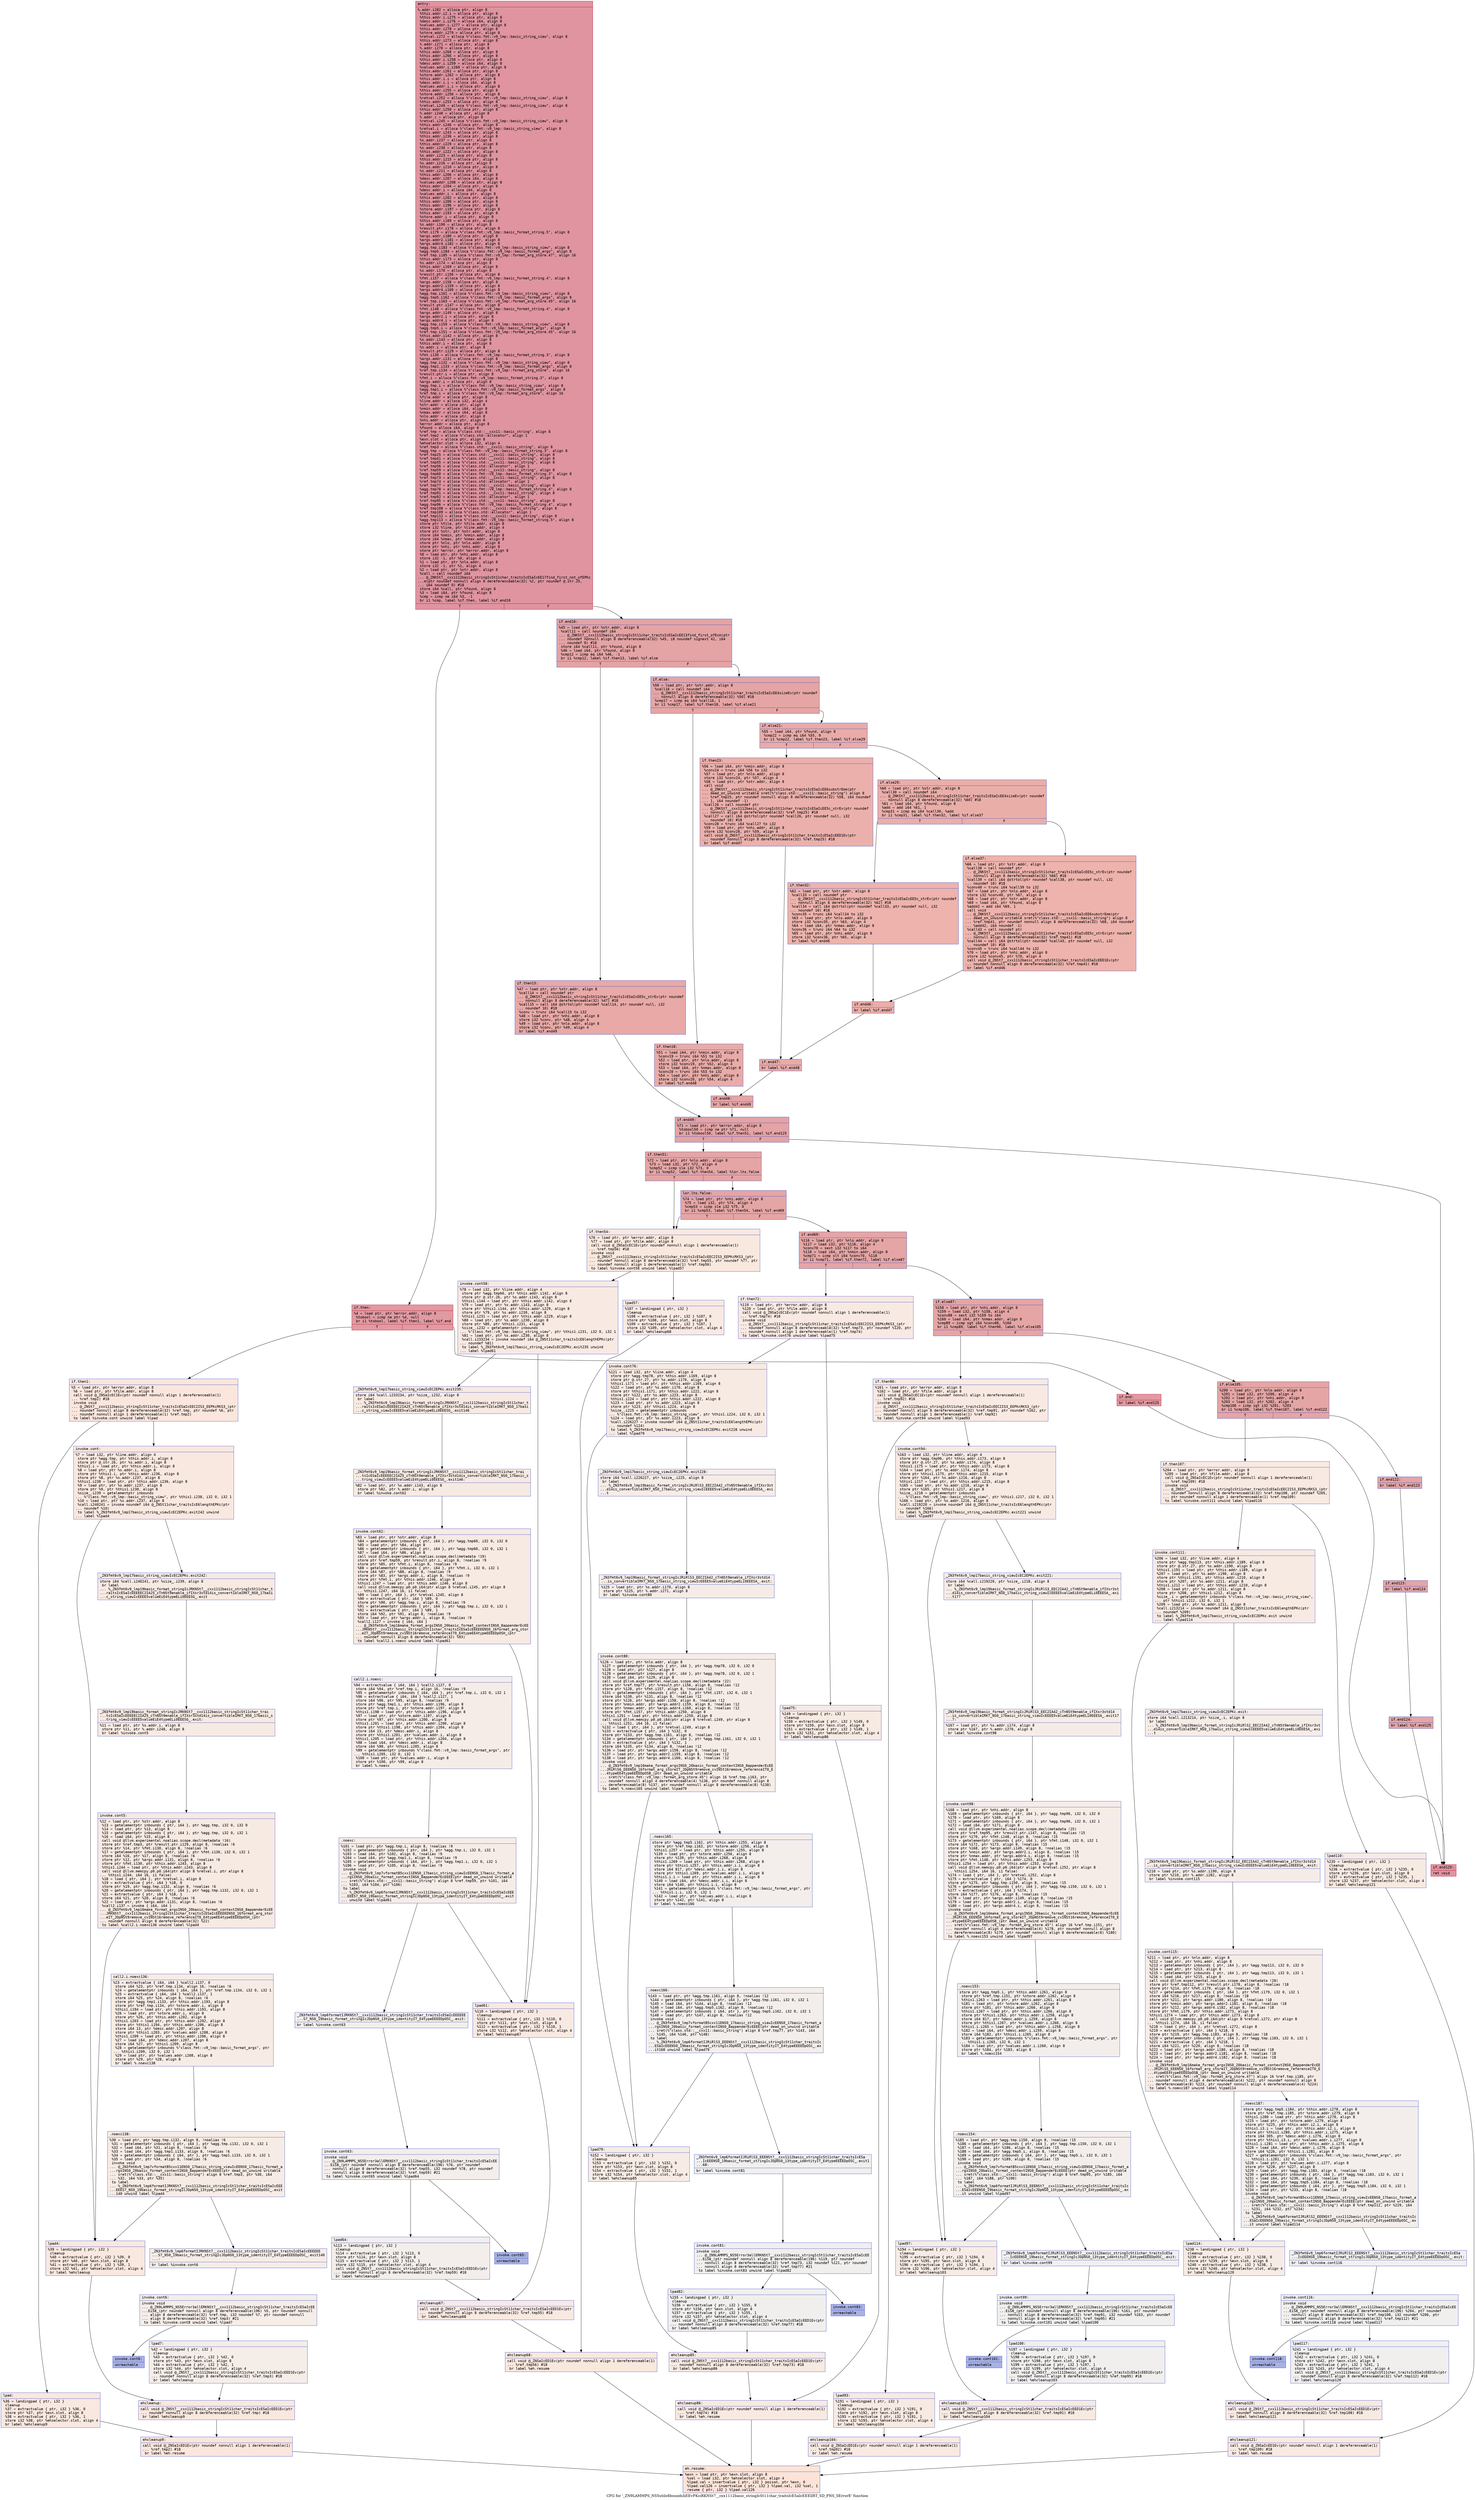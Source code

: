 digraph "CFG for '_ZN9LAMMPS_NS5utils6boundsIiEEvPKciRKNSt7__cxx1112basic_stringIcSt11char_traitsIcESaIcEEEllRT_SD_PNS_5ErrorE' function" {
	label="CFG for '_ZN9LAMMPS_NS5utils6boundsIiEEvPKciRKNSt7__cxx1112basic_stringIcSt11char_traitsIcESaIcEEEllRT_SD_PNS_5ErrorE' function";

	Node0x55841659d000 [shape=record,color="#b70d28ff", style=filled, fillcolor="#b70d2870" fontname="Courier",label="{entry:\l|  %.addr.i282 = alloca ptr, align 8\l  %this.addr.i2.i = alloca ptr, align 8\l  %this.addr.i.i275 = alloca ptr, align 8\l  %desc.addr.i.i276 = alloca i64, align 8\l  %values.addr.i.i277 = alloca ptr, align 8\l  %this.addr.i278 = alloca ptr, align 8\l  %store.addr.i279 = alloca ptr, align 8\l  %retval.i272 = alloca %\"class.fmt::v9_lmp::basic_string_view\", align 8\l  %this.addr.i273 = alloca ptr, align 8\l  %.addr.i271 = alloca ptr, align 8\l  %.addr.i270 = alloca ptr, align 8\l  %this.addr.i268 = alloca ptr, align 8\l  %this.addr.i266 = alloca ptr, align 8\l  %this.addr.i.i258 = alloca ptr, align 8\l  %desc.addr.i.i259 = alloca i64, align 8\l  %values.addr.i.i260 = alloca ptr, align 8\l  %this.addr.i261 = alloca ptr, align 8\l  %store.addr.i262 = alloca ptr, align 8\l  %this.addr.i.i = alloca ptr, align 8\l  %desc.addr.i.i = alloca i64, align 8\l  %values.addr.i.i = alloca ptr, align 8\l  %this.addr.i255 = alloca ptr, align 8\l  %store.addr.i256 = alloca ptr, align 8\l  %retval.i252 = alloca %\"class.fmt::v9_lmp::basic_string_view\", align 8\l  %this.addr.i253 = alloca ptr, align 8\l  %retval.i249 = alloca %\"class.fmt::v9_lmp::basic_string_view\", align 8\l  %this.addr.i250 = alloca ptr, align 8\l  %.addr.i248 = alloca ptr, align 8\l  %.addr.i = alloca ptr, align 8\l  %retval.i245 = alloca %\"class.fmt::v9_lmp::basic_string_view\", align 8\l  %this.addr.i246 = alloca ptr, align 8\l  %retval.i = alloca %\"class.fmt::v9_lmp::basic_string_view\", align 8\l  %this.addr.i243 = alloca ptr, align 8\l  %this.addr.i236 = alloca ptr, align 8\l  %s.addr.i237 = alloca ptr, align 8\l  %this.addr.i229 = alloca ptr, align 8\l  %s.addr.i230 = alloca ptr, align 8\l  %this.addr.i222 = alloca ptr, align 8\l  %s.addr.i223 = alloca ptr, align 8\l  %this.addr.i215 = alloca ptr, align 8\l  %s.addr.i216 = alloca ptr, align 8\l  %this.addr.i210 = alloca ptr, align 8\l  %s.addr.i211 = alloca ptr, align 8\l  %this.addr.i206 = alloca ptr, align 8\l  %desc.addr.i207 = alloca i64, align 8\l  %values.addr.i208 = alloca ptr, align 8\l  %this.addr.i204 = alloca ptr, align 8\l  %desc.addr.i = alloca i64, align 8\l  %values.addr.i = alloca ptr, align 8\l  %this.addr.i202 = alloca ptr, align 8\l  %this.addr.i200 = alloca ptr, align 8\l  %this.addr.i196 = alloca ptr, align 8\l  %store.addr.i197 = alloca ptr, align 8\l  %this.addr.i193 = alloca ptr, align 8\l  %store.addr.i = alloca ptr, align 8\l  %this.addr.i189 = alloca ptr, align 8\l  %s.addr.i190 = alloca ptr, align 8\l  %result.ptr.i178 = alloca ptr, align 8\l  %fmt.i179 = alloca %\"class.fmt::v9_lmp::basic_format_string.5\", align 8\l  %args.addr.i180 = alloca ptr, align 8\l  %args.addr2.i181 = alloca ptr, align 8\l  %args.addr4.i182 = alloca ptr, align 8\l  %agg.tmp.i183 = alloca %\"class.fmt::v9_lmp::basic_string_view\", align 8\l  %agg.tmp5.i184 = alloca %\"class.fmt::v9_lmp::basic_format_args\", align 8\l  %ref.tmp.i185 = alloca %\"class.fmt::v9_lmp::format_arg_store.47\", align 16\l  %this.addr.i173 = alloca ptr, align 8\l  %s.addr.i174 = alloca ptr, align 8\l  %this.addr.i169 = alloca ptr, align 8\l  %s.addr.i170 = alloca ptr, align 8\l  %result.ptr.i156 = alloca ptr, align 8\l  %fmt.i157 = alloca %\"class.fmt::v9_lmp::basic_format_string.4\", align 8\l  %args.addr.i158 = alloca ptr, align 8\l  %args.addr2.i159 = alloca ptr, align 8\l  %args.addr4.i160 = alloca ptr, align 8\l  %agg.tmp.i161 = alloca %\"class.fmt::v9_lmp::basic_string_view\", align 8\l  %agg.tmp5.i162 = alloca %\"class.fmt::v9_lmp::basic_format_args\", align 8\l  %ref.tmp.i163 = alloca %\"class.fmt::v9_lmp::format_arg_store.45\", align 16\l  %result.ptr.i147 = alloca ptr, align 8\l  %fmt.i148 = alloca %\"class.fmt::v9_lmp::basic_format_string.4\", align 8\l  %args.addr.i149 = alloca ptr, align 8\l  %args.addr2.i = alloca ptr, align 8\l  %args.addr4.i = alloca ptr, align 8\l  %agg.tmp.i150 = alloca %\"class.fmt::v9_lmp::basic_string_view\", align 8\l  %agg.tmp5.i = alloca %\"class.fmt::v9_lmp::basic_format_args\", align 8\l  %ref.tmp.i151 = alloca %\"class.fmt::v9_lmp::format_arg_store.45\", align 16\l  %this.addr.i142 = alloca ptr, align 8\l  %s.addr.i143 = alloca ptr, align 8\l  %this.addr.i = alloca ptr, align 8\l  %s.addr.i = alloca ptr, align 8\l  %result.ptr.i129 = alloca ptr, align 8\l  %fmt.i130 = alloca %\"class.fmt::v9_lmp::basic_format_string.3\", align 8\l  %args.addr.i131 = alloca ptr, align 8\l  %agg.tmp.i132 = alloca %\"class.fmt::v9_lmp::basic_string_view\", align 8\l  %agg.tmp1.i133 = alloca %\"class.fmt::v9_lmp::basic_format_args\", align 8\l  %ref.tmp.i134 = alloca %\"class.fmt::v9_lmp::format_arg_store\", align 16\l  %result.ptr.i = alloca ptr, align 8\l  %fmt.i = alloca %\"class.fmt::v9_lmp::basic_format_string.3\", align 8\l  %args.addr.i = alloca ptr, align 8\l  %agg.tmp.i = alloca %\"class.fmt::v9_lmp::basic_string_view\", align 8\l  %agg.tmp1.i = alloca %\"class.fmt::v9_lmp::basic_format_args\", align 8\l  %ref.tmp.i = alloca %\"class.fmt::v9_lmp::format_arg_store\", align 16\l  %file.addr = alloca ptr, align 8\l  %line.addr = alloca i32, align 4\l  %str.addr = alloca ptr, align 8\l  %nmin.addr = alloca i64, align 8\l  %nmax.addr = alloca i64, align 8\l  %nlo.addr = alloca ptr, align 8\l  %nhi.addr = alloca ptr, align 8\l  %error.addr = alloca ptr, align 8\l  %found = alloca i64, align 8\l  %ref.tmp = alloca %\"class.std::__cxx11::basic_string\", align 8\l  %ref.tmp2 = alloca %\"class.std::allocator\", align 1\l  %exn.slot = alloca ptr, align 8\l  %ehselector.slot = alloca i32, align 4\l  %ref.tmp3 = alloca %\"class.std::__cxx11::basic_string\", align 8\l  %agg.tmp = alloca %\"class.fmt::v9_lmp::basic_format_string.3\", align 8\l  %ref.tmp25 = alloca %\"class.std::__cxx11::basic_string\", align 8\l  %ref.tmp41 = alloca %\"class.std::__cxx11::basic_string\", align 8\l  %ref.tmp55 = alloca %\"class.std::__cxx11::basic_string\", align 8\l  %ref.tmp56 = alloca %\"class.std::allocator\", align 1\l  %ref.tmp59 = alloca %\"class.std::__cxx11::basic_string\", align 8\l  %agg.tmp60 = alloca %\"class.fmt::v9_lmp::basic_format_string.3\", align 8\l  %ref.tmp73 = alloca %\"class.std::__cxx11::basic_string\", align 8\l  %ref.tmp74 = alloca %\"class.std::allocator\", align 1\l  %ref.tmp77 = alloca %\"class.std::__cxx11::basic_string\", align 8\l  %agg.tmp78 = alloca %\"class.fmt::v9_lmp::basic_format_string.4\", align 8\l  %ref.tmp91 = alloca %\"class.std::__cxx11::basic_string\", align 8\l  %ref.tmp92 = alloca %\"class.std::allocator\", align 1\l  %ref.tmp95 = alloca %\"class.std::__cxx11::basic_string\", align 8\l  %agg.tmp96 = alloca %\"class.fmt::v9_lmp::basic_format_string.4\", align 8\l  %ref.tmp108 = alloca %\"class.std::__cxx11::basic_string\", align 8\l  %ref.tmp109 = alloca %\"class.std::allocator\", align 1\l  %ref.tmp112 = alloca %\"class.std::__cxx11::basic_string\", align 8\l  %agg.tmp113 = alloca %\"class.fmt::v9_lmp::basic_format_string.5\", align 8\l  store ptr %file, ptr %file.addr, align 8\l  store i32 %line, ptr %line.addr, align 4\l  store ptr %str, ptr %str.addr, align 8\l  store i64 %nmin, ptr %nmin.addr, align 8\l  store i64 %nmax, ptr %nmax.addr, align 8\l  store ptr %nlo, ptr %nlo.addr, align 8\l  store ptr %nhi, ptr %nhi.addr, align 8\l  store ptr %error, ptr %error.addr, align 8\l  %0 = load ptr, ptr %nhi.addr, align 8\l  store i32 -1, ptr %0, align 4\l  %1 = load ptr, ptr %nlo.addr, align 8\l  store i32 -1, ptr %1, align 4\l  %2 = load ptr, ptr %str.addr, align 8\l  %call = call noundef i64\l... @_ZNKSt7__cxx1112basic_stringIcSt11char_traitsIcESaIcEE17find_first_not_ofEPKc\l...m(ptr noundef nonnull align 8 dereferenceable(32) %2, ptr noundef @.str.25,\l... i64 noundef 0) #18\l  store i64 %call, ptr %found, align 8\l  %3 = load i64, ptr %found, align 8\l  %cmp = icmp ne i64 %3, -1\l  br i1 %cmp, label %if.then, label %if.end10\l|{<s0>T|<s1>F}}"];
	Node0x55841659d000:s0 -> Node0x5584165a4740[tooltip="entry -> if.then\nProbability 62.50%" ];
	Node0x55841659d000:s1 -> Node0x5584165a47b0[tooltip="entry -> if.end10\nProbability 37.50%" ];
	Node0x5584165a4740 [shape=record,color="#b70d28ff", style=filled, fillcolor="#bb1b2c70" fontname="Courier",label="{if.then:\l|  %4 = load ptr, ptr %error.addr, align 8\l  %tobool = icmp ne ptr %4, null\l  br i1 %tobool, label %if.then1, label %if.end\l|{<s0>T|<s1>F}}"];
	Node0x5584165a4740:s0 -> Node0x5584165a4a40[tooltip="if.then -> if.then1\nProbability 0.00%" ];
	Node0x5584165a4740:s1 -> Node0x5584165a4a90[tooltip="if.then -> if.end\nProbability 100.00%" ];
	Node0x5584165a4a40 [shape=record,color="#3d50c3ff", style=filled, fillcolor="#f3c7b170" fontname="Courier",label="{if.then1:\l|  %5 = load ptr, ptr %error.addr, align 8\l  %6 = load ptr, ptr %file.addr, align 8\l  call void @_ZNSaIcEC1Ev(ptr noundef nonnull align 1 dereferenceable(1)\l... %ref.tmp2) #18\l  invoke void\l... @_ZNSt7__cxx1112basic_stringIcSt11char_traitsIcESaIcEEC2IS3_EEPKcRKS3_(ptr\l... noundef nonnull align 8 dereferenceable(32) %ref.tmp, ptr noundef %6, ptr\l... noundef nonnull align 1 dereferenceable(1) %ref.tmp2)\l          to label %invoke.cont unwind label %lpad\l}"];
	Node0x5584165a4a40 -> Node0x5584165a4e90[tooltip="if.then1 -> invoke.cont\nProbability 50.00%" ];
	Node0x5584165a4a40 -> Node0x5584165a4f10[tooltip="if.then1 -> lpad\nProbability 50.00%" ];
	Node0x5584165a4e90 [shape=record,color="#3d50c3ff", style=filled, fillcolor="#f1ccb870" fontname="Courier",label="{invoke.cont:\l|  %7 = load i32, ptr %line.addr, align 4\l  store ptr %agg.tmp, ptr %this.addr.i, align 8\l  store ptr @.str.26, ptr %s.addr.i, align 8\l  %this1.i = load ptr, ptr %this.addr.i, align 8\l  %8 = load ptr, ptr %s.addr.i, align 8\l  store ptr %this1.i, ptr %this.addr.i236, align 8\l  store ptr %8, ptr %s.addr.i237, align 8\l  %this1.i238 = load ptr, ptr %this.addr.i236, align 8\l  %9 = load ptr, ptr %s.addr.i237, align 8\l  store ptr %9, ptr %this1.i238, align 8\l  %size_.i239 = getelementptr inbounds\l... %\"class.fmt::v9_lmp::basic_string_view\", ptr %this1.i238, i32 0, i32 1\l  %10 = load ptr, ptr %s.addr.i237, align 8\l  %call.i240241 = invoke noundef i64 @_ZNSt11char_traitsIcE6lengthEPKc(ptr\l... noundef %10)\l          to label %_ZN3fmt6v9_lmp17basic_string_viewIcEC2EPKc.exit242 unwind\l... label %lpad4\l}"];
	Node0x5584165a4e90 -> Node0x5584165a4e40[tooltip="invoke.cont -> _ZN3fmt6v9_lmp17basic_string_viewIcEC2EPKc.exit242\nProbability 50.00%" ];
	Node0x5584165a4e90 -> Node0x5584165a5970[tooltip="invoke.cont -> lpad4\nProbability 50.00%" ];
	Node0x5584165a4e40 [shape=record,color="#3d50c3ff", style=filled, fillcolor="#eed0c070" fontname="Courier",label="{_ZN3fmt6v9_lmp17basic_string_viewIcEC2EPKc.exit242:\l|  store i64 %call.i240241, ptr %size_.i239, align 8\l  br label\l... %_ZN3fmt6v9_lmp19basic_format_stringIcJRKNSt7__cxx1112basic_stringIcSt11char_t\l...raitsIcESaIcEEEEEC2IA25_cTnNSt9enable_ifIXsr3std14is_convertibleIRKT_NS0_17basi\l...c_string_viewIcEEEE5valueEiE4typeELi0EEESG_.exit\l}"];
	Node0x5584165a4e40 -> Node0x5584165a5ba0[tooltip="_ZN3fmt6v9_lmp17basic_string_viewIcEC2EPKc.exit242 -> _ZN3fmt6v9_lmp19basic_format_stringIcJRKNSt7__cxx1112basic_stringIcSt11char_traitsIcESaIcEEEEEC2IA25_cTnNSt9enable_ifIXsr3std14is_convertibleIRKT_NS0_17basic_string_viewIcEEEE5valueEiE4typeELi0EEESG_.exit\nProbability 100.00%" ];
	Node0x5584165a5ba0 [shape=record,color="#3d50c3ff", style=filled, fillcolor="#eed0c070" fontname="Courier",label="{_ZN3fmt6v9_lmp19basic_format_stringIcJRKNSt7__cxx1112basic_stringIcSt11char_trai\l...tsIcESaIcEEEEEC2IA25_cTnNSt9enable_ifIXsr3std14is_convertibleIRKT_NS0_17basic_s\l...tring_viewIcEEEE5valueEiE4typeELi0EEESG_.exit:\l|  %11 = load ptr, ptr %s.addr.i, align 8\l  store ptr %11, ptr %.addr.i248, align 8\l  br label %invoke.cont5\l}"];
	Node0x5584165a5ba0 -> Node0x5584165a5d80[tooltip="_ZN3fmt6v9_lmp19basic_format_stringIcJRKNSt7__cxx1112basic_stringIcSt11char_traitsIcESaIcEEEEEC2IA25_cTnNSt9enable_ifIXsr3std14is_convertibleIRKT_NS0_17basic_string_viewIcEEEE5valueEiE4typeELi0EEESG_.exit -> invoke.cont5\nProbability 100.00%" ];
	Node0x5584165a5d80 [shape=record,color="#3d50c3ff", style=filled, fillcolor="#eed0c070" fontname="Courier",label="{invoke.cont5:\l|  %12 = load ptr, ptr %str.addr, align 8\l  %13 = getelementptr inbounds \{ ptr, i64 \}, ptr %agg.tmp, i32 0, i32 0\l  %14 = load ptr, ptr %13, align 8\l  %15 = getelementptr inbounds \{ ptr, i64 \}, ptr %agg.tmp, i32 0, i32 1\l  %16 = load i64, ptr %15, align 8\l  call void @llvm.experimental.noalias.scope.decl(metadata !16)\l  store ptr %ref.tmp3, ptr %result.ptr.i129, align 8, !noalias !6\l  store ptr %14, ptr %fmt.i130, align 8, !noalias !6\l  %17 = getelementptr inbounds \{ ptr, i64 \}, ptr %fmt.i130, i32 0, i32 1\l  store i64 %16, ptr %17, align 8, !noalias !6\l  store ptr %12, ptr %args.addr.i131, align 8, !noalias !6\l  store ptr %fmt.i130, ptr %this.addr.i243, align 8\l  %this1.i244 = load ptr, ptr %this.addr.i243, align 8\l  call void @llvm.memcpy.p0.p0.i64(ptr align 8 %retval.i, ptr align 8\l... %this1.i244, i64 16, i1 false)\l  %18 = load \{ ptr, i64 \}, ptr %retval.i, align 8\l  %19 = extractvalue \{ ptr, i64 \} %18, 0\l  store ptr %19, ptr %agg.tmp.i132, align 8, !noalias !6\l  %20 = getelementptr inbounds \{ ptr, i64 \}, ptr %agg.tmp.i132, i32 0, i32 1\l  %21 = extractvalue \{ ptr, i64 \} %18, 1\l  store i64 %21, ptr %20, align 8, !noalias !6\l  %22 = load ptr, ptr %args.addr.i131, align 8, !noalias !6\l  %call2.i137 = invoke \{ i64, i64 \}\l... @_ZN3fmt6v9_lmp16make_format_argsINS0_20basic_format_contextINS0_8appenderEcEE\l...JRKNSt7__cxx1112basic_stringIcSt11char_traitsIcESaIcEEEEEENS0_16format_arg_stor\l...eIT_JDpNSt9remove_cvINSt16remove_referenceIT0_E4typeEE4typeEEEEDpOSH_(ptr\l... noundef nonnull align 8 dereferenceable(32) %22)\l          to label %call2.i.noexc136 unwind label %lpad4\l}"];
	Node0x5584165a5d80 -> Node0x5584165a7470[tooltip="invoke.cont5 -> call2.i.noexc136\nProbability 50.00%" ];
	Node0x5584165a5d80 -> Node0x5584165a5970[tooltip="invoke.cont5 -> lpad4\nProbability 50.00%" ];
	Node0x5584165a7470 [shape=record,color="#3d50c3ff", style=filled, fillcolor="#ecd3c570" fontname="Courier",label="{call2.i.noexc136:\l|  %23 = extractvalue \{ i64, i64 \} %call2.i137, 0\l  store i64 %23, ptr %ref.tmp.i134, align 16, !noalias !6\l  %24 = getelementptr inbounds \{ i64, i64 \}, ptr %ref.tmp.i134, i32 0, i32 1\l  %25 = extractvalue \{ i64, i64 \} %call2.i137, 1\l  store i64 %25, ptr %24, align 8, !noalias !6\l  store ptr %agg.tmp1.i133, ptr %this.addr.i193, align 8\l  store ptr %ref.tmp.i134, ptr %store.addr.i, align 8\l  %this1.i194 = load ptr, ptr %this.addr.i193, align 8\l  %26 = load ptr, ptr %store.addr.i, align 8\l  store ptr %26, ptr %this.addr.i202, align 8\l  %this1.i203 = load ptr, ptr %this.addr.i202, align 8\l  store ptr %this1.i194, ptr %this.addr.i206, align 8\l  store i64 13, ptr %desc.addr.i207, align 8\l  store ptr %this1.i203, ptr %values.addr.i208, align 8\l  %this1.i209 = load ptr, ptr %this.addr.i206, align 8\l  %27 = load i64, ptr %desc.addr.i207, align 8\l  store i64 %27, ptr %this1.i209, align 8\l  %28 = getelementptr inbounds %\"class.fmt::v9_lmp::basic_format_args\", ptr\l... %this1.i209, i32 0, i32 1\l  %29 = load ptr, ptr %values.addr.i208, align 8\l  store ptr %29, ptr %28, align 8\l  br label %.noexc138\l}"];
	Node0x5584165a7470 -> Node0x5584165a8300[tooltip="call2.i.noexc136 -> .noexc138\nProbability 100.00%" ];
	Node0x5584165a8300 [shape=record,color="#3d50c3ff", style=filled, fillcolor="#ecd3c570" fontname="Courier",label="{.noexc138:\l|  %30 = load ptr, ptr %agg.tmp.i132, align 8, !noalias !6\l  %31 = getelementptr inbounds \{ ptr, i64 \}, ptr %agg.tmp.i132, i32 0, i32 1\l  %32 = load i64, ptr %31, align 8, !noalias !6\l  %33 = load i64, ptr %agg.tmp1.i133, align 8, !noalias !6\l  %34 = getelementptr inbounds \{ i64, ptr \}, ptr %agg.tmp1.i133, i32 0, i32 1\l  %35 = load ptr, ptr %34, align 8, !noalias !6\l  invoke void\l... @_ZN3fmt6v9_lmp7vformatB5cxx11ENS0_17basic_string_viewIcEENS0_17basic_format_a\l...rgsINS0_20basic_format_contextINS0_8appenderEcEEEE(ptr dead_on_unwind writable\l... sret(%\"class.std::__cxx11::basic_string\") align 8 %ref.tmp3, ptr %30, i64\l... %32, i64 %33, ptr %35)\l          to label\l... %_ZN3fmt6v9_lmp6formatIJRKNSt7__cxx1112basic_stringIcSt11char_traitsIcESaIcEEE\l...EEES7_NS0_19basic_format_stringIcJDpNS0_13type_identityIT_E4typeEEEEDpOSC_.exit\l...140 unwind label %lpad4\l}"];
	Node0x5584165a8300 -> Node0x5584165a8880[tooltip=".noexc138 -> _ZN3fmt6v9_lmp6formatIJRKNSt7__cxx1112basic_stringIcSt11char_traitsIcESaIcEEEEEES7_NS0_19basic_format_stringIcJDpNS0_13type_identityIT_E4typeEEEEDpOSC_.exit140\nProbability 50.00%" ];
	Node0x5584165a8300 -> Node0x5584165a5970[tooltip=".noexc138 -> lpad4\nProbability 50.00%" ];
	Node0x5584165a8880 [shape=record,color="#3d50c3ff", style=filled, fillcolor="#e8d6cc70" fontname="Courier",label="{_ZN3fmt6v9_lmp6formatIJRKNSt7__cxx1112basic_stringIcSt11char_traitsIcESaIcEEEEEE\l...S7_NS0_19basic_format_stringIcJDpNS0_13type_identityIT_E4typeEEEEDpOSC_.exit140\l...:\l|  br label %invoke.cont6\l}"];
	Node0x5584165a8880 -> Node0x5584165a8d30[tooltip="_ZN3fmt6v9_lmp6formatIJRKNSt7__cxx1112basic_stringIcSt11char_traitsIcESaIcEEEEEES7_NS0_19basic_format_stringIcJDpNS0_13type_identityIT_E4typeEEEEDpOSC_.exit140 -> invoke.cont6\nProbability 100.00%" ];
	Node0x5584165a8d30 [shape=record,color="#3d50c3ff", style=filled, fillcolor="#e8d6cc70" fontname="Courier",label="{invoke.cont6:\l|  invoke void\l... @_ZN9LAMMPS_NS5Error3allERKNSt7__cxx1112basic_stringIcSt11char_traitsIcESaIcEE\l...EiS8_(ptr noundef nonnull align 8 dereferenceable(196) %5, ptr noundef nonnull\l... align 8 dereferenceable(32) %ref.tmp, i32 noundef %7, ptr noundef nonnull\l... align 8 dereferenceable(32) %ref.tmp3) #21\l          to label %invoke.cont8 unwind label %lpad7\l}"];
	Node0x5584165a8d30 -> Node0x5584165a8df0[tooltip="invoke.cont6 -> invoke.cont8\nProbability 0.00%" ];
	Node0x5584165a8d30 -> Node0x5584165a8ea0[tooltip="invoke.cont6 -> lpad7\nProbability 100.00%" ];
	Node0x5584165a8df0 [shape=record,color="#3d50c3ff", style=filled, fillcolor="#3d50c370" fontname="Courier",label="{invoke.cont8:\l|  unreachable\l}"];
	Node0x5584165a4f10 [shape=record,color="#3d50c3ff", style=filled, fillcolor="#f1ccb870" fontname="Courier",label="{lpad:\l|  %36 = landingpad \{ ptr, i32 \}\l          cleanup\l  %37 = extractvalue \{ ptr, i32 \} %36, 0\l  store ptr %37, ptr %exn.slot, align 8\l  %38 = extractvalue \{ ptr, i32 \} %36, 1\l  store i32 %38, ptr %ehselector.slot, align 4\l  br label %ehcleanup9\l}"];
	Node0x5584165a4f10 -> Node0x5584165a9340[tooltip="lpad -> ehcleanup9\nProbability 100.00%" ];
	Node0x5584165a5970 [shape=record,color="#3d50c3ff", style=filled, fillcolor="#f1ccb870" fontname="Courier",label="{lpad4:\l|  %39 = landingpad \{ ptr, i32 \}\l          cleanup\l  %40 = extractvalue \{ ptr, i32 \} %39, 0\l  store ptr %40, ptr %exn.slot, align 8\l  %41 = extractvalue \{ ptr, i32 \} %39, 1\l  store i32 %41, ptr %ehselector.slot, align 4\l  br label %ehcleanup\l}"];
	Node0x5584165a5970 -> Node0x5584165a9690[tooltip="lpad4 -> ehcleanup\nProbability 100.00%" ];
	Node0x5584165a8ea0 [shape=record,color="#3d50c3ff", style=filled, fillcolor="#e8d6cc70" fontname="Courier",label="{lpad7:\l|  %42 = landingpad \{ ptr, i32 \}\l          cleanup\l  %43 = extractvalue \{ ptr, i32 \} %42, 0\l  store ptr %43, ptr %exn.slot, align 8\l  %44 = extractvalue \{ ptr, i32 \} %42, 1\l  store i32 %44, ptr %ehselector.slot, align 4\l  call void @_ZNSt7__cxx1112basic_stringIcSt11char_traitsIcESaIcEED1Ev(ptr\l... noundef nonnull align 8 dereferenceable(32) %ref.tmp3) #18\l  br label %ehcleanup\l}"];
	Node0x5584165a8ea0 -> Node0x5584165a9690[tooltip="lpad7 -> ehcleanup\nProbability 100.00%" ];
	Node0x5584165a9690 [shape=record,color="#3d50c3ff", style=filled, fillcolor="#f1ccb870" fontname="Courier",label="{ehcleanup:\l|  call void @_ZNSt7__cxx1112basic_stringIcSt11char_traitsIcESaIcEED1Ev(ptr\l... noundef nonnull align 8 dereferenceable(32) %ref.tmp) #18\l  br label %ehcleanup9\l}"];
	Node0x5584165a9690 -> Node0x5584165a9340[tooltip="ehcleanup -> ehcleanup9\nProbability 100.00%" ];
	Node0x5584165a9340 [shape=record,color="#3d50c3ff", style=filled, fillcolor="#f3c7b170" fontname="Courier",label="{ehcleanup9:\l|  call void @_ZNSaIcED1Ev(ptr noundef nonnull align 1 dereferenceable(1)\l... %ref.tmp2) #18\l  br label %eh.resume\l}"];
	Node0x5584165a9340 -> Node0x5584165a9e30[tooltip="ehcleanup9 -> eh.resume\nProbability 100.00%" ];
	Node0x5584165a4a90 [shape=record,color="#b70d28ff", style=filled, fillcolor="#bb1b2c70" fontname="Courier",label="{if.end:\l|  br label %if.end125\l}"];
	Node0x5584165a4a90 -> Node0x5584165a9ef0[tooltip="if.end -> if.end125\nProbability 100.00%" ];
	Node0x5584165a47b0 [shape=record,color="#3d50c3ff", style=filled, fillcolor="#c32e3170" fontname="Courier",label="{if.end10:\l|  %45 = load ptr, ptr %str.addr, align 8\l  %call11 = call noundef i64\l... @_ZNKSt7__cxx1112basic_stringIcSt11char_traitsIcESaIcEE13find_first_ofEcm(ptr\l... noundef nonnull align 8 dereferenceable(32) %45, i8 noundef signext 42, i64\l... noundef 0) #18\l  store i64 %call11, ptr %found, align 8\l  %46 = load i64, ptr %found, align 8\l  %cmp12 = icmp eq i64 %46, -1\l  br i1 %cmp12, label %if.then13, label %if.else\l|{<s0>T|<s1>F}}"];
	Node0x5584165a47b0:s0 -> Node0x5584165aa380[tooltip="if.end10 -> if.then13\nProbability 37.50%" ];
	Node0x5584165a47b0:s1 -> Node0x5584165aa3d0[tooltip="if.end10 -> if.else\nProbability 62.50%" ];
	Node0x5584165aa380 [shape=record,color="#3d50c3ff", style=filled, fillcolor="#ca3b3770" fontname="Courier",label="{if.then13:\l|  %47 = load ptr, ptr %str.addr, align 8\l  %call14 = call noundef ptr\l... @_ZNKSt7__cxx1112basic_stringIcSt11char_traitsIcESaIcEE5c_strEv(ptr noundef\l... nonnull align 8 dereferenceable(32) %47) #18\l  %call15 = call i64 @strtol(ptr noundef %call14, ptr noundef null, i32\l... noundef 10) #18\l  %conv = trunc i64 %call15 to i32\l  %48 = load ptr, ptr %nhi.addr, align 8\l  store i32 %conv, ptr %48, align 4\l  %49 = load ptr, ptr %nlo.addr, align 8\l  store i32 %conv, ptr %49, align 4\l  br label %if.end49\l}"];
	Node0x5584165aa380 -> Node0x5584165ab270[tooltip="if.then13 -> if.end49\nProbability 100.00%" ];
	Node0x5584165aa3d0 [shape=record,color="#3d50c3ff", style=filled, fillcolor="#c5333470" fontname="Courier",label="{if.else:\l|  %50 = load ptr, ptr %str.addr, align 8\l  %call16 = call noundef i64\l... @_ZNKSt7__cxx1112basic_stringIcSt11char_traitsIcESaIcEE4sizeEv(ptr noundef\l... nonnull align 8 dereferenceable(32) %50) #18\l  %cmp17 = icmp eq i64 %call16, 1\l  br i1 %cmp17, label %if.then18, label %if.else21\l|{<s0>T|<s1>F}}"];
	Node0x5584165aa3d0:s0 -> Node0x5584165ab410[tooltip="if.else -> if.then18\nProbability 50.00%" ];
	Node0x5584165aa3d0:s1 -> Node0x5584165ab670[tooltip="if.else -> if.else21\nProbability 50.00%" ];
	Node0x5584165ab410 [shape=record,color="#3d50c3ff", style=filled, fillcolor="#cc403a70" fontname="Courier",label="{if.then18:\l|  %51 = load i64, ptr %nmin.addr, align 8\l  %conv19 = trunc i64 %51 to i32\l  %52 = load ptr, ptr %nlo.addr, align 8\l  store i32 %conv19, ptr %52, align 4\l  %53 = load i64, ptr %nmax.addr, align 8\l  %conv20 = trunc i64 %53 to i32\l  %54 = load ptr, ptr %nhi.addr, align 8\l  store i32 %conv20, ptr %54, align 4\l  br label %if.end48\l}"];
	Node0x5584165ab410 -> Node0x5584165abbb0[tooltip="if.then18 -> if.end48\nProbability 100.00%" ];
	Node0x5584165ab670 [shape=record,color="#3d50c3ff", style=filled, fillcolor="#cc403a70" fontname="Courier",label="{if.else21:\l|  %55 = load i64, ptr %found, align 8\l  %cmp22 = icmp eq i64 %55, 0\l  br i1 %cmp22, label %if.then23, label %if.else29\l|{<s0>T|<s1>F}}"];
	Node0x5584165ab670:s0 -> Node0x5584165abdd0[tooltip="if.else21 -> if.then23\nProbability 37.50%" ];
	Node0x5584165ab670:s1 -> Node0x5584165abe50[tooltip="if.else21 -> if.else29\nProbability 62.50%" ];
	Node0x5584165abdd0 [shape=record,color="#3d50c3ff", style=filled, fillcolor="#d24b4070" fontname="Courier",label="{if.then23:\l|  %56 = load i64, ptr %nmin.addr, align 8\l  %conv24 = trunc i64 %56 to i32\l  %57 = load ptr, ptr %nlo.addr, align 8\l  store i32 %conv24, ptr %57, align 4\l  %58 = load ptr, ptr %str.addr, align 8\l  call void\l... @_ZNKSt7__cxx1112basic_stringIcSt11char_traitsIcESaIcEE6substrEmm(ptr\l... dead_on_unwind writable sret(%\"class.std::__cxx11::basic_string\") align 8\l... %ref.tmp25, ptr noundef nonnull align 8 dereferenceable(32) %58, i64 noundef\l... 1, i64 noundef -1)\l  %call26 = call noundef ptr\l... @_ZNKSt7__cxx1112basic_stringIcSt11char_traitsIcESaIcEE5c_strEv(ptr noundef\l... nonnull align 8 dereferenceable(32) %ref.tmp25) #18\l  %call27 = call i64 @strtol(ptr noundef %call26, ptr noundef null, i32\l... noundef 10) #18\l  %conv28 = trunc i64 %call27 to i32\l  %59 = load ptr, ptr %nhi.addr, align 8\l  store i32 %conv28, ptr %59, align 4\l  call void @_ZNSt7__cxx1112basic_stringIcSt11char_traitsIcESaIcEED1Ev(ptr\l... noundef nonnull align 8 dereferenceable(32) %ref.tmp25) #18\l  br label %if.end47\l}"];
	Node0x5584165abdd0 -> Node0x5584165a1ee0[tooltip="if.then23 -> if.end47\nProbability 100.00%" ];
	Node0x5584165abe50 [shape=record,color="#3d50c3ff", style=filled, fillcolor="#d0473d70" fontname="Courier",label="{if.else29:\l|  %60 = load ptr, ptr %str.addr, align 8\l  %call30 = call noundef i64\l... @_ZNKSt7__cxx1112basic_stringIcSt11char_traitsIcESaIcEE4sizeEv(ptr noundef\l... nonnull align 8 dereferenceable(32) %60) #18\l  %61 = load i64, ptr %found, align 8\l  %add = add i64 %61, 1\l  %cmp31 = icmp eq i64 %call30, %add\l  br i1 %cmp31, label %if.then32, label %if.else37\l|{<s0>T|<s1>F}}"];
	Node0x5584165abe50:s0 -> Node0x5584165a2150[tooltip="if.else29 -> if.then32\nProbability 50.00%" ];
	Node0x5584165abe50:s1 -> Node0x5584165ad8c0[tooltip="if.else29 -> if.else37\nProbability 50.00%" ];
	Node0x5584165a2150 [shape=record,color="#3d50c3ff", style=filled, fillcolor="#d6524470" fontname="Courier",label="{if.then32:\l|  %62 = load ptr, ptr %str.addr, align 8\l  %call33 = call noundef ptr\l... @_ZNKSt7__cxx1112basic_stringIcSt11char_traitsIcESaIcEE5c_strEv(ptr noundef\l... nonnull align 8 dereferenceable(32) %62) #18\l  %call34 = call i64 @strtol(ptr noundef %call33, ptr noundef null, i32\l... noundef 10) #18\l  %conv35 = trunc i64 %call34 to i32\l  %63 = load ptr, ptr %nlo.addr, align 8\l  store i32 %conv35, ptr %63, align 4\l  %64 = load i64, ptr %nmax.addr, align 8\l  %conv36 = trunc i64 %64 to i32\l  %65 = load ptr, ptr %nhi.addr, align 8\l  store i32 %conv36, ptr %65, align 4\l  br label %if.end46\l}"];
	Node0x5584165a2150 -> Node0x5584165ae0a0[tooltip="if.then32 -> if.end46\nProbability 100.00%" ];
	Node0x5584165ad8c0 [shape=record,color="#3d50c3ff", style=filled, fillcolor="#d6524470" fontname="Courier",label="{if.else37:\l|  %66 = load ptr, ptr %str.addr, align 8\l  %call38 = call noundef ptr\l... @_ZNKSt7__cxx1112basic_stringIcSt11char_traitsIcESaIcEE5c_strEv(ptr noundef\l... nonnull align 8 dereferenceable(32) %66) #18\l  %call39 = call i64 @strtol(ptr noundef %call38, ptr noundef null, i32\l... noundef 10) #18\l  %conv40 = trunc i64 %call39 to i32\l  %67 = load ptr, ptr %nlo.addr, align 8\l  store i32 %conv40, ptr %67, align 4\l  %68 = load ptr, ptr %str.addr, align 8\l  %69 = load i64, ptr %found, align 8\l  %add42 = add i64 %69, 1\l  call void\l... @_ZNKSt7__cxx1112basic_stringIcSt11char_traitsIcESaIcEE6substrEmm(ptr\l... dead_on_unwind writable sret(%\"class.std::__cxx11::basic_string\") align 8\l... %ref.tmp41, ptr noundef nonnull align 8 dereferenceable(32) %68, i64 noundef\l... %add42, i64 noundef -1)\l  %call43 = call noundef ptr\l... @_ZNKSt7__cxx1112basic_stringIcSt11char_traitsIcESaIcEE5c_strEv(ptr noundef\l... nonnull align 8 dereferenceable(32) %ref.tmp41) #18\l  %call44 = call i64 @strtol(ptr noundef %call43, ptr noundef null, i32\l... noundef 10) #18\l  %conv45 = trunc i64 %call44 to i32\l  %70 = load ptr, ptr %nhi.addr, align 8\l  store i32 %conv45, ptr %70, align 4\l  call void @_ZNSt7__cxx1112basic_stringIcSt11char_traitsIcESaIcEED1Ev(ptr\l... noundef nonnull align 8 dereferenceable(32) %ref.tmp41) #18\l  br label %if.end46\l}"];
	Node0x5584165ad8c0 -> Node0x5584165ae0a0[tooltip="if.else37 -> if.end46\nProbability 100.00%" ];
	Node0x5584165ae0a0 [shape=record,color="#3d50c3ff", style=filled, fillcolor="#d0473d70" fontname="Courier",label="{if.end46:\l|  br label %if.end47\l}"];
	Node0x5584165ae0a0 -> Node0x5584165a1ee0[tooltip="if.end46 -> if.end47\nProbability 100.00%" ];
	Node0x5584165a1ee0 [shape=record,color="#3d50c3ff", style=filled, fillcolor="#cc403a70" fontname="Courier",label="{if.end47:\l|  br label %if.end48\l}"];
	Node0x5584165a1ee0 -> Node0x5584165abbb0[tooltip="if.end47 -> if.end48\nProbability 100.00%" ];
	Node0x5584165abbb0 [shape=record,color="#3d50c3ff", style=filled, fillcolor="#c5333470" fontname="Courier",label="{if.end48:\l|  br label %if.end49\l}"];
	Node0x5584165abbb0 -> Node0x5584165ab270[tooltip="if.end48 -> if.end49\nProbability 100.00%" ];
	Node0x5584165ab270 [shape=record,color="#3d50c3ff", style=filled, fillcolor="#c32e3170" fontname="Courier",label="{if.end49:\l|  %71 = load ptr, ptr %error.addr, align 8\l  %tobool50 = icmp ne ptr %71, null\l  br i1 %tobool50, label %if.then51, label %if.end125\l|{<s0>T|<s1>F}}"];
	Node0x5584165ab270:s0 -> Node0x5584165aedb0[tooltip="if.end49 -> if.then51\nProbability 62.50%" ];
	Node0x5584165ab270:s1 -> Node0x5584165a9ef0[tooltip="if.end49 -> if.end125\nProbability 37.50%" ];
	Node0x5584165aedb0 [shape=record,color="#3d50c3ff", style=filled, fillcolor="#c5333470" fontname="Courier",label="{if.then51:\l|  %72 = load ptr, ptr %nlo.addr, align 8\l  %73 = load i32, ptr %72, align 4\l  %cmp52 = icmp sle i32 %73, 0\l  br i1 %cmp52, label %if.then54, label %lor.lhs.false\l|{<s0>T|<s1>F}}"];
	Node0x5584165aedb0:s0 -> Node0x5584165af470[tooltip="if.then51 -> if.then54\nProbability 0.00%" ];
	Node0x5584165aedb0:s1 -> Node0x5584165af4f0[tooltip="if.then51 -> lor.lhs.false\nProbability 100.00%" ];
	Node0x5584165af4f0 [shape=record,color="#3d50c3ff", style=filled, fillcolor="#c5333470" fontname="Courier",label="{lor.lhs.false:\l|  %74 = load ptr, ptr %nhi.addr, align 8\l  %75 = load i32, ptr %74, align 4\l  %cmp53 = icmp sle i32 %75, 0\l  br i1 %cmp53, label %if.then54, label %if.end69\l|{<s0>T|<s1>F}}"];
	Node0x5584165af4f0:s0 -> Node0x5584165af470[tooltip="lor.lhs.false -> if.then54\nProbability 0.00%" ];
	Node0x5584165af4f0:s1 -> Node0x5584165af7d0[tooltip="lor.lhs.false -> if.end69\nProbability 100.00%" ];
	Node0x5584165af470 [shape=record,color="#3d50c3ff", style=filled, fillcolor="#f2cab570" fontname="Courier",label="{if.then54:\l|  %76 = load ptr, ptr %error.addr, align 8\l  %77 = load ptr, ptr %file.addr, align 8\l  call void @_ZNSaIcEC1Ev(ptr noundef nonnull align 1 dereferenceable(1)\l... %ref.tmp56) #18\l  invoke void\l... @_ZNSt7__cxx1112basic_stringIcSt11char_traitsIcESaIcEEC2IS3_EEPKcRKS3_(ptr\l... noundef nonnull align 8 dereferenceable(32) %ref.tmp55, ptr noundef %77, ptr\l... noundef nonnull align 1 dereferenceable(1) %ref.tmp56)\l          to label %invoke.cont58 unwind label %lpad57\l}"];
	Node0x5584165af470 -> Node0x5584165afb80[tooltip="if.then54 -> invoke.cont58\nProbability 50.00%" ];
	Node0x5584165af470 -> Node0x5584165afc00[tooltip="if.then54 -> lpad57\nProbability 50.00%" ];
	Node0x5584165afb80 [shape=record,color="#3d50c3ff", style=filled, fillcolor="#efcebd70" fontname="Courier",label="{invoke.cont58:\l|  %78 = load i32, ptr %line.addr, align 4\l  store ptr %agg.tmp60, ptr %this.addr.i142, align 8\l  store ptr @.str.26, ptr %s.addr.i143, align 8\l  %this1.i144 = load ptr, ptr %this.addr.i142, align 8\l  %79 = load ptr, ptr %s.addr.i143, align 8\l  store ptr %this1.i144, ptr %this.addr.i229, align 8\l  store ptr %79, ptr %s.addr.i230, align 8\l  %this1.i231 = load ptr, ptr %this.addr.i229, align 8\l  %80 = load ptr, ptr %s.addr.i230, align 8\l  store ptr %80, ptr %this1.i231, align 8\l  %size_.i232 = getelementptr inbounds\l... %\"class.fmt::v9_lmp::basic_string_view\", ptr %this1.i231, i32 0, i32 1\l  %81 = load ptr, ptr %s.addr.i230, align 8\l  %call.i233234 = invoke noundef i64 @_ZNSt11char_traitsIcE6lengthEPKc(ptr\l... noundef %81)\l          to label %_ZN3fmt6v9_lmp17basic_string_viewIcEC2EPKc.exit235 unwind\l... label %lpad61\l}"];
	Node0x5584165afb80 -> Node0x5584165afb30[tooltip="invoke.cont58 -> _ZN3fmt6v9_lmp17basic_string_viewIcEC2EPKc.exit235\nProbability 50.00%" ];
	Node0x5584165afb80 -> Node0x5584165b0670[tooltip="invoke.cont58 -> lpad61\nProbability 50.00%" ];
	Node0x5584165afb30 [shape=record,color="#3d50c3ff", style=filled, fillcolor="#eed0c070" fontname="Courier",label="{_ZN3fmt6v9_lmp17basic_string_viewIcEC2EPKc.exit235:\l|  store i64 %call.i233234, ptr %size_.i232, align 8\l  br label\l... %_ZN3fmt6v9_lmp19basic_format_stringIcJRKNSt7__cxx1112basic_stringIcSt11char_t\l...raitsIcESaIcEEEEEC2IA25_cTnNSt9enable_ifIXsr3std14is_convertibleIRKT_NS0_17basi\l...c_string_viewIcEEEE5valueEiE4typeELi0EEESG_.exit146\l}"];
	Node0x5584165afb30 -> Node0x5584165b09e0[tooltip="_ZN3fmt6v9_lmp17basic_string_viewIcEC2EPKc.exit235 -> _ZN3fmt6v9_lmp19basic_format_stringIcJRKNSt7__cxx1112basic_stringIcSt11char_traitsIcESaIcEEEEEC2IA25_cTnNSt9enable_ifIXsr3std14is_convertibleIRKT_NS0_17basic_string_viewIcEEEE5valueEiE4typeELi0EEESG_.exit146\nProbability 100.00%" ];
	Node0x5584165b09e0 [shape=record,color="#3d50c3ff", style=filled, fillcolor="#eed0c070" fontname="Courier",label="{_ZN3fmt6v9_lmp19basic_format_stringIcJRKNSt7__cxx1112basic_stringIcSt11char_trai\l...tsIcESaIcEEEEEC2IA25_cTnNSt9enable_ifIXsr3std14is_convertibleIRKT_NS0_17basic_s\l...tring_viewIcEEEE5valueEiE4typeELi0EEESG_.exit146:\l|  %82 = load ptr, ptr %s.addr.i143, align 8\l  store ptr %82, ptr %.addr.i, align 8\l  br label %invoke.cont62\l}"];
	Node0x5584165b09e0 -> Node0x5584165b0d80[tooltip="_ZN3fmt6v9_lmp19basic_format_stringIcJRKNSt7__cxx1112basic_stringIcSt11char_traitsIcESaIcEEEEEC2IA25_cTnNSt9enable_ifIXsr3std14is_convertibleIRKT_NS0_17basic_string_viewIcEEEE5valueEiE4typeELi0EEESG_.exit146 -> invoke.cont62\nProbability 100.00%" ];
	Node0x5584165b0d80 [shape=record,color="#3d50c3ff", style=filled, fillcolor="#eed0c070" fontname="Courier",label="{invoke.cont62:\l|  %83 = load ptr, ptr %str.addr, align 8\l  %84 = getelementptr inbounds \{ ptr, i64 \}, ptr %agg.tmp60, i32 0, i32 0\l  %85 = load ptr, ptr %84, align 8\l  %86 = getelementptr inbounds \{ ptr, i64 \}, ptr %agg.tmp60, i32 0, i32 1\l  %87 = load i64, ptr %86, align 8\l  call void @llvm.experimental.noalias.scope.decl(metadata !19)\l  store ptr %ref.tmp59, ptr %result.ptr.i, align 8, !noalias !9\l  store ptr %85, ptr %fmt.i, align 8, !noalias !9\l  %88 = getelementptr inbounds \{ ptr, i64 \}, ptr %fmt.i, i32 0, i32 1\l  store i64 %87, ptr %88, align 8, !noalias !9\l  store ptr %83, ptr %args.addr.i, align 8, !noalias !9\l  store ptr %fmt.i, ptr %this.addr.i246, align 8\l  %this1.i247 = load ptr, ptr %this.addr.i246, align 8\l  call void @llvm.memcpy.p0.p0.i64(ptr align 8 %retval.i245, ptr align 8\l... %this1.i247, i64 16, i1 false)\l  %89 = load \{ ptr, i64 \}, ptr %retval.i245, align 8\l  %90 = extractvalue \{ ptr, i64 \} %89, 0\l  store ptr %90, ptr %agg.tmp.i, align 8, !noalias !9\l  %91 = getelementptr inbounds \{ ptr, i64 \}, ptr %agg.tmp.i, i32 0, i32 1\l  %92 = extractvalue \{ ptr, i64 \} %89, 1\l  store i64 %92, ptr %91, align 8, !noalias !9\l  %93 = load ptr, ptr %args.addr.i, align 8, !noalias !9\l  %call2.i127 = invoke \{ i64, i64 \}\l... @_ZN3fmt6v9_lmp16make_format_argsINS0_20basic_format_contextINS0_8appenderEcEE\l...JRKNSt7__cxx1112basic_stringIcSt11char_traitsIcESaIcEEEEEENS0_16format_arg_stor\l...eIT_JDpNSt9remove_cvINSt16remove_referenceIT0_E4typeEE4typeEEEEDpOSH_(ptr\l... noundef nonnull align 8 dereferenceable(32) %93)\l          to label %call2.i.noexc unwind label %lpad61\l}"];
	Node0x5584165b0d80 -> Node0x5584164d1f60[tooltip="invoke.cont62 -> call2.i.noexc\nProbability 50.00%" ];
	Node0x5584165b0d80 -> Node0x5584165b0670[tooltip="invoke.cont62 -> lpad61\nProbability 50.00%" ];
	Node0x5584164d1f60 [shape=record,color="#3d50c3ff", style=filled, fillcolor="#ead5c970" fontname="Courier",label="{call2.i.noexc:\l|  %94 = extractvalue \{ i64, i64 \} %call2.i127, 0\l  store i64 %94, ptr %ref.tmp.i, align 16, !noalias !9\l  %95 = getelementptr inbounds \{ i64, i64 \}, ptr %ref.tmp.i, i32 0, i32 1\l  %96 = extractvalue \{ i64, i64 \} %call2.i127, 1\l  store i64 %96, ptr %95, align 8, !noalias !9\l  store ptr %agg.tmp1.i, ptr %this.addr.i196, align 8\l  store ptr %ref.tmp.i, ptr %store.addr.i197, align 8\l  %this1.i198 = load ptr, ptr %this.addr.i196, align 8\l  %97 = load ptr, ptr %store.addr.i197, align 8\l  store ptr %97, ptr %this.addr.i200, align 8\l  %this1.i201 = load ptr, ptr %this.addr.i200, align 8\l  store ptr %this1.i198, ptr %this.addr.i204, align 8\l  store i64 13, ptr %desc.addr.i, align 8\l  store ptr %this1.i201, ptr %values.addr.i, align 8\l  %this1.i205 = load ptr, ptr %this.addr.i204, align 8\l  %98 = load i64, ptr %desc.addr.i, align 8\l  store i64 %98, ptr %this1.i205, align 8\l  %99 = getelementptr inbounds %\"class.fmt::v9_lmp::basic_format_args\", ptr\l... %this1.i205, i32 0, i32 1\l  %100 = load ptr, ptr %values.addr.i, align 8\l  store ptr %100, ptr %99, align 8\l  br label %.noexc\l}"];
	Node0x5584164d1f60 -> Node0x5584165aa990[tooltip="call2.i.noexc -> .noexc\nProbability 100.00%" ];
	Node0x5584165aa990 [shape=record,color="#3d50c3ff", style=filled, fillcolor="#ead5c970" fontname="Courier",label="{.noexc:\l|  %101 = load ptr, ptr %agg.tmp.i, align 8, !noalias !9\l  %102 = getelementptr inbounds \{ ptr, i64 \}, ptr %agg.tmp.i, i32 0, i32 1\l  %103 = load i64, ptr %102, align 8, !noalias !9\l  %104 = load i64, ptr %agg.tmp1.i, align 8, !noalias !9\l  %105 = getelementptr inbounds \{ i64, ptr \}, ptr %agg.tmp1.i, i32 0, i32 1\l  %106 = load ptr, ptr %105, align 8, !noalias !9\l  invoke void\l... @_ZN3fmt6v9_lmp7vformatB5cxx11ENS0_17basic_string_viewIcEENS0_17basic_format_a\l...rgsINS0_20basic_format_contextINS0_8appenderEcEEEE(ptr dead_on_unwind writable\l... sret(%\"class.std::__cxx11::basic_string\") align 8 %ref.tmp59, ptr %101, i64\l... %103, i64 %104, ptr %106)\l          to label\l... %_ZN3fmt6v9_lmp6formatIJRKNSt7__cxx1112basic_stringIcSt11char_traitsIcESaIcEEE\l...EEES7_NS0_19basic_format_stringIcJDpNS0_13type_identityIT_E4typeEEEEDpOSC_.exit\l... unwind label %lpad61\l}"];
	Node0x5584165aa990 -> Node0x5584165b4920[tooltip=".noexc -> _ZN3fmt6v9_lmp6formatIJRKNSt7__cxx1112basic_stringIcSt11char_traitsIcESaIcEEEEEES7_NS0_19basic_format_stringIcJDpNS0_13type_identityIT_E4typeEEEEDpOSC_.exit\nProbability 50.00%" ];
	Node0x5584165aa990 -> Node0x5584165b0670[tooltip=".noexc -> lpad61\nProbability 50.00%" ];
	Node0x5584165b4920 [shape=record,color="#3d50c3ff", style=filled, fillcolor="#e5d8d170" fontname="Courier",label="{_ZN3fmt6v9_lmp6formatIJRKNSt7__cxx1112basic_stringIcSt11char_traitsIcESaIcEEEEEE\l...S7_NS0_19basic_format_stringIcJDpNS0_13type_identityIT_E4typeEEEEDpOSC_.exit:\l|  br label %invoke.cont63\l}"];
	Node0x5584165b4920 -> Node0x5584165b4e00[tooltip="_ZN3fmt6v9_lmp6formatIJRKNSt7__cxx1112basic_stringIcSt11char_traitsIcESaIcEEEEEES7_NS0_19basic_format_stringIcJDpNS0_13type_identityIT_E4typeEEEEDpOSC_.exit -> invoke.cont63\nProbability 100.00%" ];
	Node0x5584165b4e00 [shape=record,color="#3d50c3ff", style=filled, fillcolor="#e5d8d170" fontname="Courier",label="{invoke.cont63:\l|  invoke void\l... @_ZN9LAMMPS_NS5Error3allERKNSt7__cxx1112basic_stringIcSt11char_traitsIcESaIcEE\l...EiS8_(ptr noundef nonnull align 8 dereferenceable(196) %76, ptr noundef\l... nonnull align 8 dereferenceable(32) %ref.tmp55, i32 noundef %78, ptr noundef\l... nonnull align 8 dereferenceable(32) %ref.tmp59) #21\l          to label %invoke.cont65 unwind label %lpad64\l}"];
	Node0x5584165b4e00 -> Node0x5584165b4ec0[tooltip="invoke.cont63 -> invoke.cont65\nProbability 0.00%" ];
	Node0x5584165b4e00 -> Node0x5584165b4f40[tooltip="invoke.cont63 -> lpad64\nProbability 100.00%" ];
	Node0x5584165b4ec0 [shape=record,color="#3d50c3ff", style=filled, fillcolor="#3d50c370" fontname="Courier",label="{invoke.cont65:\l|  unreachable\l}"];
	Node0x5584165afc00 [shape=record,color="#3d50c3ff", style=filled, fillcolor="#efcebd70" fontname="Courier",label="{lpad57:\l|  %107 = landingpad \{ ptr, i32 \}\l          cleanup\l  %108 = extractvalue \{ ptr, i32 \} %107, 0\l  store ptr %108, ptr %exn.slot, align 8\l  %109 = extractvalue \{ ptr, i32 \} %107, 1\l  store i32 %109, ptr %ehselector.slot, align 4\l  br label %ehcleanup68\l}"];
	Node0x5584165afc00 -> Node0x5584165b53e0[tooltip="lpad57 -> ehcleanup68\nProbability 100.00%" ];
	Node0x5584165b0670 [shape=record,color="#3d50c3ff", style=filled, fillcolor="#efcebd70" fontname="Courier",label="{lpad61:\l|  %110 = landingpad \{ ptr, i32 \}\l          cleanup\l  %111 = extractvalue \{ ptr, i32 \} %110, 0\l  store ptr %111, ptr %exn.slot, align 8\l  %112 = extractvalue \{ ptr, i32 \} %110, 1\l  store i32 %112, ptr %ehselector.slot, align 4\l  br label %ehcleanup67\l}"];
	Node0x5584165b0670 -> Node0x5584165b5730[tooltip="lpad61 -> ehcleanup67\nProbability 100.00%" ];
	Node0x5584165b4f40 [shape=record,color="#3d50c3ff", style=filled, fillcolor="#e5d8d170" fontname="Courier",label="{lpad64:\l|  %113 = landingpad \{ ptr, i32 \}\l          cleanup\l  %114 = extractvalue \{ ptr, i32 \} %113, 0\l  store ptr %114, ptr %exn.slot, align 8\l  %115 = extractvalue \{ ptr, i32 \} %113, 1\l  store i32 %115, ptr %ehselector.slot, align 4\l  call void @_ZNSt7__cxx1112basic_stringIcSt11char_traitsIcESaIcEED1Ev(ptr\l... noundef nonnull align 8 dereferenceable(32) %ref.tmp59) #18\l  br label %ehcleanup67\l}"];
	Node0x5584165b4f40 -> Node0x5584165b5730[tooltip="lpad64 -> ehcleanup67\nProbability 100.00%" ];
	Node0x5584165b5730 [shape=record,color="#3d50c3ff", style=filled, fillcolor="#efcebd70" fontname="Courier",label="{ehcleanup67:\l|  call void @_ZNSt7__cxx1112basic_stringIcSt11char_traitsIcESaIcEED1Ev(ptr\l... noundef nonnull align 8 dereferenceable(32) %ref.tmp55) #18\l  br label %ehcleanup68\l}"];
	Node0x5584165b5730 -> Node0x5584165b53e0[tooltip="ehcleanup67 -> ehcleanup68\nProbability 100.00%" ];
	Node0x5584165b53e0 [shape=record,color="#3d50c3ff", style=filled, fillcolor="#f2cab570" fontname="Courier",label="{ehcleanup68:\l|  call void @_ZNSaIcED1Ev(ptr noundef nonnull align 1 dereferenceable(1)\l... %ref.tmp56) #18\l  br label %eh.resume\l}"];
	Node0x5584165b53e0 -> Node0x5584165a9e30[tooltip="ehcleanup68 -> eh.resume\nProbability 100.00%" ];
	Node0x5584165af7d0 [shape=record,color="#3d50c3ff", style=filled, fillcolor="#c5333470" fontname="Courier",label="{if.end69:\l|  %116 = load ptr, ptr %nlo.addr, align 8\l  %117 = load i32, ptr %116, align 4\l  %conv70 = sext i32 %117 to i64\l  %118 = load i64, ptr %nmin.addr, align 8\l  %cmp71 = icmp slt i64 %conv70, %118\l  br i1 %cmp71, label %if.then72, label %if.else87\l|{<s0>T|<s1>F}}"];
	Node0x5584165af7d0:s0 -> Node0x5584165b61e0[tooltip="if.end69 -> if.then72\nProbability 0.00%" ];
	Node0x5584165af7d0:s1 -> Node0x5584165b6230[tooltip="if.end69 -> if.else87\nProbability 100.00%" ];
	Node0x5584165b61e0 [shape=record,color="#3d50c3ff", style=filled, fillcolor="#efcebd70" fontname="Courier",label="{if.then72:\l|  %119 = load ptr, ptr %error.addr, align 8\l  %120 = load ptr, ptr %file.addr, align 8\l  call void @_ZNSaIcEC1Ev(ptr noundef nonnull align 1 dereferenceable(1)\l... %ref.tmp74) #18\l  invoke void\l... @_ZNSt7__cxx1112basic_stringIcSt11char_traitsIcESaIcEEC2IS3_EEPKcRKS3_(ptr\l... noundef nonnull align 8 dereferenceable(32) %ref.tmp73, ptr noundef %120, ptr\l... noundef nonnull align 1 dereferenceable(1) %ref.tmp74)\l          to label %invoke.cont76 unwind label %lpad75\l}"];
	Node0x5584165b61e0 -> Node0x5584165b6530[tooltip="if.then72 -> invoke.cont76\nProbability 50.00%" ];
	Node0x5584165b61e0 -> Node0x5584165b65b0[tooltip="if.then72 -> lpad75\nProbability 50.00%" ];
	Node0x5584165b6530 [shape=record,color="#3d50c3ff", style=filled, fillcolor="#eed0c070" fontname="Courier",label="{invoke.cont76:\l|  %121 = load i32, ptr %line.addr, align 4\l  store ptr %agg.tmp78, ptr %this.addr.i169, align 8\l  store ptr @.str.27, ptr %s.addr.i170, align 8\l  %this1.i171 = load ptr, ptr %this.addr.i169, align 8\l  %122 = load ptr, ptr %s.addr.i170, align 8\l  store ptr %this1.i171, ptr %this.addr.i222, align 8\l  store ptr %122, ptr %s.addr.i223, align 8\l  %this1.i224 = load ptr, ptr %this.addr.i222, align 8\l  %123 = load ptr, ptr %s.addr.i223, align 8\l  store ptr %123, ptr %this1.i224, align 8\l  %size_.i225 = getelementptr inbounds\l... %\"class.fmt::v9_lmp::basic_string_view\", ptr %this1.i224, i32 0, i32 1\l  %124 = load ptr, ptr %s.addr.i223, align 8\l  %call.i226227 = invoke noundef i64 @_ZNSt11char_traitsIcE6lengthEPKc(ptr\l... noundef %124)\l          to label %_ZN3fmt6v9_lmp17basic_string_viewIcEC2EPKc.exit228 unwind\l... label %lpad79\l}"];
	Node0x5584165b6530 -> Node0x5584165b64e0[tooltip="invoke.cont76 -> _ZN3fmt6v9_lmp17basic_string_viewIcEC2EPKc.exit228\nProbability 50.00%" ];
	Node0x5584165b6530 -> Node0x5584165b7020[tooltip="invoke.cont76 -> lpad79\nProbability 50.00%" ];
	Node0x5584165b64e0 [shape=record,color="#3d50c3ff", style=filled, fillcolor="#ead5c970" fontname="Courier",label="{_ZN3fmt6v9_lmp17basic_string_viewIcEC2EPKc.exit228:\l|  store i64 %call.i226227, ptr %size_.i225, align 8\l  br label\l... %_ZN3fmt6v9_lmp19basic_format_stringIcJRiRlS3_EEC2IA42_cTnNSt9enable_ifIXsr3st\l...d14is_convertibleIRKT_NS0_17basic_string_viewIcEEEE5valueEiE4typeELi0EEESA_.exi\l...t\l}"];
	Node0x5584165b64e0 -> Node0x5584165b71d0[tooltip="_ZN3fmt6v9_lmp17basic_string_viewIcEC2EPKc.exit228 -> _ZN3fmt6v9_lmp19basic_format_stringIcJRiRlS3_EEC2IA42_cTnNSt9enable_ifIXsr3std14is_convertibleIRKT_NS0_17basic_string_viewIcEEEE5valueEiE4typeELi0EEESA_.exit\nProbability 100.00%" ];
	Node0x5584165b71d0 [shape=record,color="#3d50c3ff", style=filled, fillcolor="#ead5c970" fontname="Courier",label="{_ZN3fmt6v9_lmp19basic_format_stringIcJRiRlS3_EEC2IA42_cTnNSt9enable_ifIXsr3std14\l...is_convertibleIRKT_NS0_17basic_string_viewIcEEEE5valueEiE4typeELi0EEESA_.exit:\l|  %125 = load ptr, ptr %s.addr.i170, align 8\l  store ptr %125, ptr %.addr.i271, align 8\l  br label %invoke.cont80\l}"];
	Node0x5584165b71d0 -> Node0x5584165b7520[tooltip="_ZN3fmt6v9_lmp19basic_format_stringIcJRiRlS3_EEC2IA42_cTnNSt9enable_ifIXsr3std14is_convertibleIRKT_NS0_17basic_string_viewIcEEEE5valueEiE4typeELi0EEESA_.exit -> invoke.cont80\nProbability 100.00%" ];
	Node0x5584165b7520 [shape=record,color="#3d50c3ff", style=filled, fillcolor="#ead5c970" fontname="Courier",label="{invoke.cont80:\l|  %126 = load ptr, ptr %nlo.addr, align 8\l  %127 = getelementptr inbounds \{ ptr, i64 \}, ptr %agg.tmp78, i32 0, i32 0\l  %128 = load ptr, ptr %127, align 8\l  %129 = getelementptr inbounds \{ ptr, i64 \}, ptr %agg.tmp78, i32 0, i32 1\l  %130 = load i64, ptr %129, align 8\l  call void @llvm.experimental.noalias.scope.decl(metadata !22)\l  store ptr %ref.tmp77, ptr %result.ptr.i156, align 8, !noalias !12\l  store ptr %128, ptr %fmt.i157, align 8, !noalias !12\l  %131 = getelementptr inbounds \{ ptr, i64 \}, ptr %fmt.i157, i32 0, i32 1\l  store i64 %130, ptr %131, align 8, !noalias !12\l  store ptr %126, ptr %args.addr.i158, align 8, !noalias !12\l  store ptr %nmin.addr, ptr %args.addr2.i159, align 8, !noalias !12\l  store ptr %nmax.addr, ptr %args.addr4.i160, align 8, !noalias !12\l  store ptr %fmt.i157, ptr %this.addr.i250, align 8\l  %this1.i251 = load ptr, ptr %this.addr.i250, align 8\l  call void @llvm.memcpy.p0.p0.i64(ptr align 8 %retval.i249, ptr align 8\l... %this1.i251, i64 16, i1 false)\l  %132 = load \{ ptr, i64 \}, ptr %retval.i249, align 8\l  %133 = extractvalue \{ ptr, i64 \} %132, 0\l  store ptr %133, ptr %agg.tmp.i161, align 8, !noalias !12\l  %134 = getelementptr inbounds \{ ptr, i64 \}, ptr %agg.tmp.i161, i32 0, i32 1\l  %135 = extractvalue \{ ptr, i64 \} %132, 1\l  store i64 %135, ptr %134, align 8, !noalias !12\l  %136 = load ptr, ptr %args.addr.i158, align 8, !noalias !12\l  %137 = load ptr, ptr %args.addr2.i159, align 8, !noalias !12\l  %138 = load ptr, ptr %args.addr4.i160, align 8, !noalias !12\l  invoke void\l... @_ZN3fmt6v9_lmp16make_format_argsINS0_20basic_format_contextINS0_8appenderEcEE\l...JRiRlS6_EEENS0_16format_arg_storeIT_JDpNSt9remove_cvINSt16remove_referenceIT0_E\l...4typeEE4typeEEEEDpOSB_(ptr dead_on_unwind writable\l... sret(%\"class.fmt::v9_lmp::format_arg_store.45\") align 16 %ref.tmp.i163, ptr\l... noundef nonnull align 4 dereferenceable(4) %136, ptr noundef nonnull align 8\l... dereferenceable(8) %137, ptr noundef nonnull align 8 dereferenceable(8) %138)\l          to label %.noexc165 unwind label %lpad79\l}"];
	Node0x5584165b7520 -> Node0x5584165b8e20[tooltip="invoke.cont80 -> .noexc165\nProbability 50.00%" ];
	Node0x5584165b7520 -> Node0x5584165b7020[tooltip="invoke.cont80 -> lpad79\nProbability 50.00%" ];
	Node0x5584165b8e20 [shape=record,color="#3d50c3ff", style=filled, fillcolor="#e5d8d170" fontname="Courier",label="{.noexc165:\l|  store ptr %agg.tmp5.i162, ptr %this.addr.i255, align 8\l  store ptr %ref.tmp.i163, ptr %store.addr.i256, align 8\l  %this1.i257 = load ptr, ptr %this.addr.i255, align 8\l  %139 = load ptr, ptr %store.addr.i256, align 8\l  store ptr %139, ptr %this.addr.i268, align 8\l  %this1.i269 = load ptr, ptr %this.addr.i268, align 8\l  store ptr %this1.i257, ptr %this.addr.i.i, align 8\l  store i64 817, ptr %desc.addr.i.i, align 8\l  store ptr %this1.i269, ptr %values.addr.i.i, align 8\l  %this1.i.i = load ptr, ptr %this.addr.i.i, align 8\l  %140 = load i64, ptr %desc.addr.i.i, align 8\l  store i64 %140, ptr %this1.i.i, align 8\l  %141 = getelementptr inbounds %\"class.fmt::v9_lmp::basic_format_args\", ptr\l... %this1.i.i, i32 0, i32 1\l  %142 = load ptr, ptr %values.addr.i.i, align 8\l  store ptr %142, ptr %141, align 8\l  br label %.noexc166\l}"];
	Node0x5584165b8e20 -> Node0x5584165b9ac0[tooltip=".noexc165 -> .noexc166\nProbability 100.00%" ];
	Node0x5584165b9ac0 [shape=record,color="#3d50c3ff", style=filled, fillcolor="#e5d8d170" fontname="Courier",label="{.noexc166:\l|  %143 = load ptr, ptr %agg.tmp.i161, align 8, !noalias !12\l  %144 = getelementptr inbounds \{ ptr, i64 \}, ptr %agg.tmp.i161, i32 0, i32 1\l  %145 = load i64, ptr %144, align 8, !noalias !12\l  %146 = load i64, ptr %agg.tmp5.i162, align 8, !noalias !12\l  %147 = getelementptr inbounds \{ i64, ptr \}, ptr %agg.tmp5.i162, i32 0, i32 1\l  %148 = load ptr, ptr %147, align 8, !noalias !12\l  invoke void\l... @_ZN3fmt6v9_lmp7vformatB5cxx11ENS0_17basic_string_viewIcEENS0_17basic_format_a\l...rgsINS0_20basic_format_contextINS0_8appenderEcEEEE(ptr dead_on_unwind writable\l... sret(%\"class.std::__cxx11::basic_string\") align 8 %ref.tmp77, ptr %143, i64\l... %145, i64 %146, ptr %148)\l          to label\l... %_ZN3fmt6v9_lmp6formatIJRiRlS3_EEENSt7__cxx1112basic_stringIcSt11char_traitsIc\l...ESaIcEEENS0_19basic_format_stringIcJDpNS0_13type_identityIT_E4typeEEEEDpOSC_.ex\l...it168 unwind label %lpad79\l}"];
	Node0x5584165b9ac0 -> Node0x5584165b9f90[tooltip=".noexc166 -> _ZN3fmt6v9_lmp6formatIJRiRlS3_EEENSt7__cxx1112basic_stringIcSt11char_traitsIcESaIcEEENS0_19basic_format_stringIcJDpNS0_13type_identityIT_E4typeEEEEDpOSC_.exit168\nProbability 50.00%" ];
	Node0x5584165b9ac0 -> Node0x5584165b7020[tooltip=".noexc166 -> lpad79\nProbability 50.00%" ];
	Node0x5584165b9f90 [shape=record,color="#3d50c3ff", style=filled, fillcolor="#e0dbd870" fontname="Courier",label="{_ZN3fmt6v9_lmp6formatIJRiRlS3_EEENSt7__cxx1112basic_stringIcSt11char_traitsIcESa\l...IcEEENS0_19basic_format_stringIcJDpNS0_13type_identityIT_E4typeEEEEDpOSC_.exit1\l...68:\l|  br label %invoke.cont81\l}"];
	Node0x5584165b9f90 -> Node0x5584165ba310[tooltip="_ZN3fmt6v9_lmp6formatIJRiRlS3_EEENSt7__cxx1112basic_stringIcSt11char_traitsIcESaIcEEENS0_19basic_format_stringIcJDpNS0_13type_identityIT_E4typeEEEEDpOSC_.exit168 -> invoke.cont81\nProbability 100.00%" ];
	Node0x5584165ba310 [shape=record,color="#3d50c3ff", style=filled, fillcolor="#e0dbd870" fontname="Courier",label="{invoke.cont81:\l|  invoke void\l... @_ZN9LAMMPS_NS5Error3allERKNSt7__cxx1112basic_stringIcSt11char_traitsIcESaIcEE\l...EiS8_(ptr noundef nonnull align 8 dereferenceable(196) %119, ptr noundef\l... nonnull align 8 dereferenceable(32) %ref.tmp73, i32 noundef %121, ptr noundef\l... nonnull align 8 dereferenceable(32) %ref.tmp77) #21\l          to label %invoke.cont83 unwind label %lpad82\l}"];
	Node0x5584165ba310 -> Node0x5584165ba3d0[tooltip="invoke.cont81 -> invoke.cont83\nProbability 0.00%" ];
	Node0x5584165ba310 -> Node0x5584165ba4b0[tooltip="invoke.cont81 -> lpad82\nProbability 100.00%" ];
	Node0x5584165ba3d0 [shape=record,color="#3d50c3ff", style=filled, fillcolor="#3d50c370" fontname="Courier",label="{invoke.cont83:\l|  unreachable\l}"];
	Node0x5584165b65b0 [shape=record,color="#3d50c3ff", style=filled, fillcolor="#eed0c070" fontname="Courier",label="{lpad75:\l|  %149 = landingpad \{ ptr, i32 \}\l          cleanup\l  %150 = extractvalue \{ ptr, i32 \} %149, 0\l  store ptr %150, ptr %exn.slot, align 8\l  %151 = extractvalue \{ ptr, i32 \} %149, 1\l  store i32 %151, ptr %ehselector.slot, align 4\l  br label %ehcleanup86\l}"];
	Node0x5584165b65b0 -> Node0x5584165ba950[tooltip="lpad75 -> ehcleanup86\nProbability 100.00%" ];
	Node0x5584165b7020 [shape=record,color="#3d50c3ff", style=filled, fillcolor="#ecd3c570" fontname="Courier",label="{lpad79:\l|  %152 = landingpad \{ ptr, i32 \}\l          cleanup\l  %153 = extractvalue \{ ptr, i32 \} %152, 0\l  store ptr %153, ptr %exn.slot, align 8\l  %154 = extractvalue \{ ptr, i32 \} %152, 1\l  store i32 %154, ptr %ehselector.slot, align 4\l  br label %ehcleanup85\l}"];
	Node0x5584165b7020 -> Node0x5584165baca0[tooltip="lpad79 -> ehcleanup85\nProbability 100.00%" ];
	Node0x5584165ba4b0 [shape=record,color="#3d50c3ff", style=filled, fillcolor="#e0dbd870" fontname="Courier",label="{lpad82:\l|  %155 = landingpad \{ ptr, i32 \}\l          cleanup\l  %156 = extractvalue \{ ptr, i32 \} %155, 0\l  store ptr %156, ptr %exn.slot, align 8\l  %157 = extractvalue \{ ptr, i32 \} %155, 1\l  store i32 %157, ptr %ehselector.slot, align 4\l  call void @_ZNSt7__cxx1112basic_stringIcSt11char_traitsIcESaIcEED1Ev(ptr\l... noundef nonnull align 8 dereferenceable(32) %ref.tmp77) #18\l  br label %ehcleanup85\l}"];
	Node0x5584165ba4b0 -> Node0x5584165baca0[tooltip="lpad82 -> ehcleanup85\nProbability 100.00%" ];
	Node0x5584165baca0 [shape=record,color="#3d50c3ff", style=filled, fillcolor="#eed0c070" fontname="Courier",label="{ehcleanup85:\l|  call void @_ZNSt7__cxx1112basic_stringIcSt11char_traitsIcESaIcEED1Ev(ptr\l... noundef nonnull align 8 dereferenceable(32) %ref.tmp73) #18\l  br label %ehcleanup86\l}"];
	Node0x5584165baca0 -> Node0x5584165ba950[tooltip="ehcleanup85 -> ehcleanup86\nProbability 100.00%" ];
	Node0x5584165ba950 [shape=record,color="#3d50c3ff", style=filled, fillcolor="#efcebd70" fontname="Courier",label="{ehcleanup86:\l|  call void @_ZNSaIcED1Ev(ptr noundef nonnull align 1 dereferenceable(1)\l... %ref.tmp74) #18\l  br label %eh.resume\l}"];
	Node0x5584165ba950 -> Node0x5584165a9e30[tooltip="ehcleanup86 -> eh.resume\nProbability 100.00%" ];
	Node0x5584165b6230 [shape=record,color="#3d50c3ff", style=filled, fillcolor="#c5333470" fontname="Courier",label="{if.else87:\l|  %158 = load ptr, ptr %nhi.addr, align 8\l  %159 = load i32, ptr %158, align 4\l  %conv88 = sext i32 %159 to i64\l  %160 = load i64, ptr %nmax.addr, align 8\l  %cmp89 = icmp sgt i64 %conv88, %160\l  br i1 %cmp89, label %if.then90, label %if.else105\l|{<s0>T|<s1>F}}"];
	Node0x5584165b6230:s0 -> Node0x5584165bb750[tooltip="if.else87 -> if.then90\nProbability 0.00%" ];
	Node0x5584165b6230:s1 -> Node0x5584165bb7a0[tooltip="if.else87 -> if.else105\nProbability 100.00%" ];
	Node0x5584165bb750 [shape=record,color="#3d50c3ff", style=filled, fillcolor="#efcebd70" fontname="Courier",label="{if.then90:\l|  %161 = load ptr, ptr %error.addr, align 8\l  %162 = load ptr, ptr %file.addr, align 8\l  call void @_ZNSaIcEC1Ev(ptr noundef nonnull align 1 dereferenceable(1)\l... %ref.tmp92) #18\l  invoke void\l... @_ZNSt7__cxx1112basic_stringIcSt11char_traitsIcESaIcEEC2IS3_EEPKcRKS3_(ptr\l... noundef nonnull align 8 dereferenceable(32) %ref.tmp91, ptr noundef %162, ptr\l... noundef nonnull align 1 dereferenceable(1) %ref.tmp92)\l          to label %invoke.cont94 unwind label %lpad93\l}"];
	Node0x5584165bb750 -> Node0x5584165bbaa0[tooltip="if.then90 -> invoke.cont94\nProbability 50.00%" ];
	Node0x5584165bb750 -> Node0x5584165bbb20[tooltip="if.then90 -> lpad93\nProbability 50.00%" ];
	Node0x5584165bbaa0 [shape=record,color="#3d50c3ff", style=filled, fillcolor="#eed0c070" fontname="Courier",label="{invoke.cont94:\l|  %163 = load i32, ptr %line.addr, align 4\l  store ptr %agg.tmp96, ptr %this.addr.i173, align 8\l  store ptr @.str.27, ptr %s.addr.i174, align 8\l  %this1.i175 = load ptr, ptr %this.addr.i173, align 8\l  %164 = load ptr, ptr %s.addr.i174, align 8\l  store ptr %this1.i175, ptr %this.addr.i215, align 8\l  store ptr %164, ptr %s.addr.i216, align 8\l  %this1.i217 = load ptr, ptr %this.addr.i215, align 8\l  %165 = load ptr, ptr %s.addr.i216, align 8\l  store ptr %165, ptr %this1.i217, align 8\l  %size_.i218 = getelementptr inbounds\l... %\"class.fmt::v9_lmp::basic_string_view\", ptr %this1.i217, i32 0, i32 1\l  %166 = load ptr, ptr %s.addr.i216, align 8\l  %call.i219220 = invoke noundef i64 @_ZNSt11char_traitsIcE6lengthEPKc(ptr\l... noundef %166)\l          to label %_ZN3fmt6v9_lmp17basic_string_viewIcEC2EPKc.exit221 unwind\l... label %lpad97\l}"];
	Node0x5584165bbaa0 -> Node0x5584165bba50[tooltip="invoke.cont94 -> _ZN3fmt6v9_lmp17basic_string_viewIcEC2EPKc.exit221\nProbability 50.00%" ];
	Node0x5584165bbaa0 -> Node0x5584165bc590[tooltip="invoke.cont94 -> lpad97\nProbability 50.00%" ];
	Node0x5584165bba50 [shape=record,color="#3d50c3ff", style=filled, fillcolor="#ead5c970" fontname="Courier",label="{_ZN3fmt6v9_lmp17basic_string_viewIcEC2EPKc.exit221:\l|  store i64 %call.i219220, ptr %size_.i218, align 8\l  br label\l... %_ZN3fmt6v9_lmp19basic_format_stringIcJRiRlS3_EEC2IA42_cTnNSt9enable_ifIXsr3st\l...d14is_convertibleIRKT_NS0_17basic_string_viewIcEEEE5valueEiE4typeELi0EEESA_.exi\l...t177\l}"];
	Node0x5584165bba50 -> Node0x5584165bc740[tooltip="_ZN3fmt6v9_lmp17basic_string_viewIcEC2EPKc.exit221 -> _ZN3fmt6v9_lmp19basic_format_stringIcJRiRlS3_EEC2IA42_cTnNSt9enable_ifIXsr3std14is_convertibleIRKT_NS0_17basic_string_viewIcEEEE5valueEiE4typeELi0EEESA_.exit177\nProbability 100.00%" ];
	Node0x5584165bc740 [shape=record,color="#3d50c3ff", style=filled, fillcolor="#ead5c970" fontname="Courier",label="{_ZN3fmt6v9_lmp19basic_format_stringIcJRiRlS3_EEC2IA42_cTnNSt9enable_ifIXsr3std14\l...is_convertibleIRKT_NS0_17basic_string_viewIcEEEE5valueEiE4typeELi0EEESA_.exit17\l...7:\l|  %167 = load ptr, ptr %s.addr.i174, align 8\l  store ptr %167, ptr %.addr.i270, align 8\l  br label %invoke.cont98\l}"];
	Node0x5584165bc740 -> Node0x5584165bca90[tooltip="_ZN3fmt6v9_lmp19basic_format_stringIcJRiRlS3_EEC2IA42_cTnNSt9enable_ifIXsr3std14is_convertibleIRKT_NS0_17basic_string_viewIcEEEE5valueEiE4typeELi0EEESA_.exit177 -> invoke.cont98\nProbability 100.00%" ];
	Node0x5584165bca90 [shape=record,color="#3d50c3ff", style=filled, fillcolor="#ead5c970" fontname="Courier",label="{invoke.cont98:\l|  %168 = load ptr, ptr %nhi.addr, align 8\l  %169 = getelementptr inbounds \{ ptr, i64 \}, ptr %agg.tmp96, i32 0, i32 0\l  %170 = load ptr, ptr %169, align 8\l  %171 = getelementptr inbounds \{ ptr, i64 \}, ptr %agg.tmp96, i32 0, i32 1\l  %172 = load i64, ptr %171, align 8\l  call void @llvm.experimental.noalias.scope.decl(metadata !25)\l  store ptr %ref.tmp95, ptr %result.ptr.i147, align 8, !noalias !15\l  store ptr %170, ptr %fmt.i148, align 8, !noalias !15\l  %173 = getelementptr inbounds \{ ptr, i64 \}, ptr %fmt.i148, i32 0, i32 1\l  store i64 %172, ptr %173, align 8, !noalias !15\l  store ptr %168, ptr %args.addr.i149, align 8, !noalias !15\l  store ptr %nmin.addr, ptr %args.addr2.i, align 8, !noalias !15\l  store ptr %nmax.addr, ptr %args.addr4.i, align 8, !noalias !15\l  store ptr %fmt.i148, ptr %this.addr.i253, align 8\l  %this1.i254 = load ptr, ptr %this.addr.i253, align 8\l  call void @llvm.memcpy.p0.p0.i64(ptr align 8 %retval.i252, ptr align 8\l... %this1.i254, i64 16, i1 false)\l  %174 = load \{ ptr, i64 \}, ptr %retval.i252, align 8\l  %175 = extractvalue \{ ptr, i64 \} %174, 0\l  store ptr %175, ptr %agg.tmp.i150, align 8, !noalias !15\l  %176 = getelementptr inbounds \{ ptr, i64 \}, ptr %agg.tmp.i150, i32 0, i32 1\l  %177 = extractvalue \{ ptr, i64 \} %174, 1\l  store i64 %177, ptr %176, align 8, !noalias !15\l  %178 = load ptr, ptr %args.addr.i149, align 8, !noalias !15\l  %179 = load ptr, ptr %args.addr2.i, align 8, !noalias !15\l  %180 = load ptr, ptr %args.addr4.i, align 8, !noalias !15\l  invoke void\l... @_ZN3fmt6v9_lmp16make_format_argsINS0_20basic_format_contextINS0_8appenderEcEE\l...JRiRlS6_EEENS0_16format_arg_storeIT_JDpNSt9remove_cvINSt16remove_referenceIT0_E\l...4typeEE4typeEEEEDpOSB_(ptr dead_on_unwind writable\l... sret(%\"class.fmt::v9_lmp::format_arg_store.45\") align 16 %ref.tmp.i151, ptr\l... noundef nonnull align 4 dereferenceable(4) %178, ptr noundef nonnull align 8\l... dereferenceable(8) %179, ptr noundef nonnull align 8 dereferenceable(8) %180)\l          to label %.noexc153 unwind label %lpad97\l}"];
	Node0x5584165bca90 -> Node0x5584165be390[tooltip="invoke.cont98 -> .noexc153\nProbability 50.00%" ];
	Node0x5584165bca90 -> Node0x5584165bc590[tooltip="invoke.cont98 -> lpad97\nProbability 50.00%" ];
	Node0x5584165be390 [shape=record,color="#3d50c3ff", style=filled, fillcolor="#e5d8d170" fontname="Courier",label="{.noexc153:\l|  store ptr %agg.tmp5.i, ptr %this.addr.i261, align 8\l  store ptr %ref.tmp.i151, ptr %store.addr.i262, align 8\l  %this1.i263 = load ptr, ptr %this.addr.i261, align 8\l  %181 = load ptr, ptr %store.addr.i262, align 8\l  store ptr %181, ptr %this.addr.i266, align 8\l  %this1.i267 = load ptr, ptr %this.addr.i266, align 8\l  store ptr %this1.i263, ptr %this.addr.i.i258, align 8\l  store i64 817, ptr %desc.addr.i.i259, align 8\l  store ptr %this1.i267, ptr %values.addr.i.i260, align 8\l  %this1.i.i265 = load ptr, ptr %this.addr.i.i258, align 8\l  %182 = load i64, ptr %desc.addr.i.i259, align 8\l  store i64 %182, ptr %this1.i.i265, align 8\l  %183 = getelementptr inbounds %\"class.fmt::v9_lmp::basic_format_args\", ptr\l... %this1.i.i265, i32 0, i32 1\l  %184 = load ptr, ptr %values.addr.i.i260, align 8\l  store ptr %184, ptr %183, align 8\l  br label %.noexc154\l}"];
	Node0x5584165be390 -> Node0x5584165beef0[tooltip=".noexc153 -> .noexc154\nProbability 100.00%" ];
	Node0x5584165beef0 [shape=record,color="#3d50c3ff", style=filled, fillcolor="#e5d8d170" fontname="Courier",label="{.noexc154:\l|  %185 = load ptr, ptr %agg.tmp.i150, align 8, !noalias !15\l  %186 = getelementptr inbounds \{ ptr, i64 \}, ptr %agg.tmp.i150, i32 0, i32 1\l  %187 = load i64, ptr %186, align 8, !noalias !15\l  %188 = load i64, ptr %agg.tmp5.i, align 8, !noalias !15\l  %189 = getelementptr inbounds \{ i64, ptr \}, ptr %agg.tmp5.i, i32 0, i32 1\l  %190 = load ptr, ptr %189, align 8, !noalias !15\l  invoke void\l... @_ZN3fmt6v9_lmp7vformatB5cxx11ENS0_17basic_string_viewIcEENS0_17basic_format_a\l...rgsINS0_20basic_format_contextINS0_8appenderEcEEEE(ptr dead_on_unwind writable\l... sret(%\"class.std::__cxx11::basic_string\") align 8 %ref.tmp95, ptr %185, i64\l... %187, i64 %188, ptr %190)\l          to label\l... %_ZN3fmt6v9_lmp6formatIJRiRlS3_EEENSt7__cxx1112basic_stringIcSt11char_traitsIc\l...ESaIcEEENS0_19basic_format_stringIcJDpNS0_13type_identityIT_E4typeEEEEDpOSC_.ex\l...it unwind label %lpad97\l}"];
	Node0x5584165beef0 -> Node0x5584165bf300[tooltip=".noexc154 -> _ZN3fmt6v9_lmp6formatIJRiRlS3_EEENSt7__cxx1112basic_stringIcSt11char_traitsIcESaIcEEENS0_19basic_format_stringIcJDpNS0_13type_identityIT_E4typeEEEEDpOSC_.exit\nProbability 50.00%" ];
	Node0x5584165beef0 -> Node0x5584165bc590[tooltip=".noexc154 -> lpad97\nProbability 50.00%" ];
	Node0x5584165bf300 [shape=record,color="#3d50c3ff", style=filled, fillcolor="#e0dbd870" fontname="Courier",label="{_ZN3fmt6v9_lmp6formatIJRiRlS3_EEENSt7__cxx1112basic_stringIcSt11char_traitsIcESa\l...IcEEENS0_19basic_format_stringIcJDpNS0_13type_identityIT_E4typeEEEEDpOSC_.exit:\l|  br label %invoke.cont99\l}"];
	Node0x5584165bf300 -> Node0x5584165bf650[tooltip="_ZN3fmt6v9_lmp6formatIJRiRlS3_EEENSt7__cxx1112basic_stringIcSt11char_traitsIcESaIcEEENS0_19basic_format_stringIcJDpNS0_13type_identityIT_E4typeEEEEDpOSC_.exit -> invoke.cont99\nProbability 100.00%" ];
	Node0x5584165bf650 [shape=record,color="#3d50c3ff", style=filled, fillcolor="#e0dbd870" fontname="Courier",label="{invoke.cont99:\l|  invoke void\l... @_ZN9LAMMPS_NS5Error3allERKNSt7__cxx1112basic_stringIcSt11char_traitsIcESaIcEE\l...EiS8_(ptr noundef nonnull align 8 dereferenceable(196) %161, ptr noundef\l... nonnull align 8 dereferenceable(32) %ref.tmp91, i32 noundef %163, ptr noundef\l... nonnull align 8 dereferenceable(32) %ref.tmp95) #21\l          to label %invoke.cont101 unwind label %lpad100\l}"];
	Node0x5584165bf650 -> Node0x5584165bf710[tooltip="invoke.cont99 -> invoke.cont101\nProbability 0.00%" ];
	Node0x5584165bf650 -> Node0x5584165bf7f0[tooltip="invoke.cont99 -> lpad100\nProbability 100.00%" ];
	Node0x5584165bf710 [shape=record,color="#3d50c3ff", style=filled, fillcolor="#3d50c370" fontname="Courier",label="{invoke.cont101:\l|  unreachable\l}"];
	Node0x5584165bbb20 [shape=record,color="#3d50c3ff", style=filled, fillcolor="#eed0c070" fontname="Courier",label="{lpad93:\l|  %191 = landingpad \{ ptr, i32 \}\l          cleanup\l  %192 = extractvalue \{ ptr, i32 \} %191, 0\l  store ptr %192, ptr %exn.slot, align 8\l  %193 = extractvalue \{ ptr, i32 \} %191, 1\l  store i32 %193, ptr %ehselector.slot, align 4\l  br label %ehcleanup104\l}"];
	Node0x5584165bbb20 -> Node0x5584165b3850[tooltip="lpad93 -> ehcleanup104\nProbability 100.00%" ];
	Node0x5584165bc590 [shape=record,color="#3d50c3ff", style=filled, fillcolor="#ecd3c570" fontname="Courier",label="{lpad97:\l|  %194 = landingpad \{ ptr, i32 \}\l          cleanup\l  %195 = extractvalue \{ ptr, i32 \} %194, 0\l  store ptr %195, ptr %exn.slot, align 8\l  %196 = extractvalue \{ ptr, i32 \} %194, 1\l  store i32 %196, ptr %ehselector.slot, align 4\l  br label %ehcleanup103\l}"];
	Node0x5584165bc590 -> Node0x5584165b3ba0[tooltip="lpad97 -> ehcleanup103\nProbability 100.00%" ];
	Node0x5584165bf7f0 [shape=record,color="#3d50c3ff", style=filled, fillcolor="#e0dbd870" fontname="Courier",label="{lpad100:\l|  %197 = landingpad \{ ptr, i32 \}\l          cleanup\l  %198 = extractvalue \{ ptr, i32 \} %197, 0\l  store ptr %198, ptr %exn.slot, align 8\l  %199 = extractvalue \{ ptr, i32 \} %197, 1\l  store i32 %199, ptr %ehselector.slot, align 4\l  call void @_ZNSt7__cxx1112basic_stringIcSt11char_traitsIcESaIcEED1Ev(ptr\l... noundef nonnull align 8 dereferenceable(32) %ref.tmp95) #18\l  br label %ehcleanup103\l}"];
	Node0x5584165bf7f0 -> Node0x5584165b3ba0[tooltip="lpad100 -> ehcleanup103\nProbability 100.00%" ];
	Node0x5584165b3ba0 [shape=record,color="#3d50c3ff", style=filled, fillcolor="#eed0c070" fontname="Courier",label="{ehcleanup103:\l|  call void @_ZNSt7__cxx1112basic_stringIcSt11char_traitsIcESaIcEED1Ev(ptr\l... noundef nonnull align 8 dereferenceable(32) %ref.tmp91) #18\l  br label %ehcleanup104\l}"];
	Node0x5584165b3ba0 -> Node0x5584165b3850[tooltip="ehcleanup103 -> ehcleanup104\nProbability 100.00%" ];
	Node0x5584165b3850 [shape=record,color="#3d50c3ff", style=filled, fillcolor="#efcebd70" fontname="Courier",label="{ehcleanup104:\l|  call void @_ZNSaIcED1Ev(ptr noundef nonnull align 1 dereferenceable(1)\l... %ref.tmp92) #18\l  br label %eh.resume\l}"];
	Node0x5584165b3850 -> Node0x5584165a9e30[tooltip="ehcleanup104 -> eh.resume\nProbability 100.00%" ];
	Node0x5584165bb7a0 [shape=record,color="#3d50c3ff", style=filled, fillcolor="#c5333470" fontname="Courier",label="{if.else105:\l|  %200 = load ptr, ptr %nlo.addr, align 8\l  %201 = load i32, ptr %200, align 4\l  %202 = load ptr, ptr %nhi.addr, align 8\l  %203 = load i32, ptr %202, align 4\l  %cmp106 = icmp sgt i32 %201, %203\l  br i1 %cmp106, label %if.then107, label %if.end122\l|{<s0>T|<s1>F}}"];
	Node0x5584165bb7a0:s0 -> Node0x5584165b4640[tooltip="if.else105 -> if.then107\nProbability 0.00%" ];
	Node0x5584165bb7a0:s1 -> Node0x5584165b4690[tooltip="if.else105 -> if.end122\nProbability 100.00%" ];
	Node0x5584165b4640 [shape=record,color="#3d50c3ff", style=filled, fillcolor="#efcebd70" fontname="Courier",label="{if.then107:\l|  %204 = load ptr, ptr %error.addr, align 8\l  %205 = load ptr, ptr %file.addr, align 8\l  call void @_ZNSaIcEC1Ev(ptr noundef nonnull align 1 dereferenceable(1)\l... %ref.tmp109) #18\l  invoke void\l... @_ZNSt7__cxx1112basic_stringIcSt11char_traitsIcESaIcEEC2IS3_EEPKcRKS3_(ptr\l... noundef nonnull align 8 dereferenceable(32) %ref.tmp108, ptr noundef %205,\l... ptr noundef nonnull align 1 dereferenceable(1) %ref.tmp109)\l          to label %invoke.cont111 unwind label %lpad110\l}"];
	Node0x5584165b4640 -> Node0x5584165c1de0[tooltip="if.then107 -> invoke.cont111\nProbability 50.00%" ];
	Node0x5584165b4640 -> Node0x5584165c1e60[tooltip="if.then107 -> lpad110\nProbability 50.00%" ];
	Node0x5584165c1de0 [shape=record,color="#3d50c3ff", style=filled, fillcolor="#eed0c070" fontname="Courier",label="{invoke.cont111:\l|  %206 = load i32, ptr %line.addr, align 4\l  store ptr %agg.tmp113, ptr %this.addr.i189, align 8\l  store ptr @.str.27, ptr %s.addr.i190, align 8\l  %this1.i191 = load ptr, ptr %this.addr.i189, align 8\l  %207 = load ptr, ptr %s.addr.i190, align 8\l  store ptr %this1.i191, ptr %this.addr.i210, align 8\l  store ptr %207, ptr %s.addr.i211, align 8\l  %this1.i212 = load ptr, ptr %this.addr.i210, align 8\l  %208 = load ptr, ptr %s.addr.i211, align 8\l  store ptr %208, ptr %this1.i212, align 8\l  %size_.i = getelementptr inbounds %\"class.fmt::v9_lmp::basic_string_view\",\l... ptr %this1.i212, i32 0, i32 1\l  %209 = load ptr, ptr %s.addr.i211, align 8\l  %call.i213214 = invoke noundef i64 @_ZNSt11char_traitsIcE6lengthEPKc(ptr\l... noundef %209)\l          to label %_ZN3fmt6v9_lmp17basic_string_viewIcEC2EPKc.exit unwind\l... label %lpad114\l}"];
	Node0x5584165c1de0 -> Node0x5584165c1d90[tooltip="invoke.cont111 -> _ZN3fmt6v9_lmp17basic_string_viewIcEC2EPKc.exit\nProbability 50.00%" ];
	Node0x5584165c1de0 -> Node0x5584165c28a0[tooltip="invoke.cont111 -> lpad114\nProbability 50.00%" ];
	Node0x5584165c1d90 [shape=record,color="#3d50c3ff", style=filled, fillcolor="#ead5c970" fontname="Courier",label="{_ZN3fmt6v9_lmp17basic_string_viewIcEC2EPKc.exit:\l|  store i64 %call.i213214, ptr %size_.i, align 8\l  br label\l... %_ZN3fmt6v9_lmp19basic_format_stringIcJRiRlS2_EEC2IA42_cTnNSt9enable_ifIXsr3st\l...d14is_convertibleIRKT_NS0_17basic_string_viewIcEEEE5valueEiE4typeELi0EEESA_.exi\l...t\l}"];
	Node0x5584165c1d90 -> Node0x5584165c2b50[tooltip="_ZN3fmt6v9_lmp17basic_string_viewIcEC2EPKc.exit -> _ZN3fmt6v9_lmp19basic_format_stringIcJRiRlS2_EEC2IA42_cTnNSt9enable_ifIXsr3std14is_convertibleIRKT_NS0_17basic_string_viewIcEEEE5valueEiE4typeELi0EEESA_.exit\nProbability 100.00%" ];
	Node0x5584165c2b50 [shape=record,color="#3d50c3ff", style=filled, fillcolor="#ead5c970" fontname="Courier",label="{_ZN3fmt6v9_lmp19basic_format_stringIcJRiRlS2_EEC2IA42_cTnNSt9enable_ifIXsr3std14\l...is_convertibleIRKT_NS0_17basic_string_viewIcEEEE5valueEiE4typeELi0EEESA_.exit:\l|  %210 = load ptr, ptr %s.addr.i190, align 8\l  store ptr %210, ptr %.addr.i282, align 8\l  br label %invoke.cont115\l}"];
	Node0x5584165c2b50 -> Node0x5584165c2ea0[tooltip="_ZN3fmt6v9_lmp19basic_format_stringIcJRiRlS2_EEC2IA42_cTnNSt9enable_ifIXsr3std14is_convertibleIRKT_NS0_17basic_string_viewIcEEEE5valueEiE4typeELi0EEESA_.exit -> invoke.cont115\nProbability 100.00%" ];
	Node0x5584165c2ea0 [shape=record,color="#3d50c3ff", style=filled, fillcolor="#ead5c970" fontname="Courier",label="{invoke.cont115:\l|  %211 = load ptr, ptr %nlo.addr, align 8\l  %212 = load ptr, ptr %nhi.addr, align 8\l  %213 = getelementptr inbounds \{ ptr, i64 \}, ptr %agg.tmp113, i32 0, i32 0\l  %214 = load ptr, ptr %213, align 8\l  %215 = getelementptr inbounds \{ ptr, i64 \}, ptr %agg.tmp113, i32 0, i32 1\l  %216 = load i64, ptr %215, align 8\l  call void @llvm.experimental.noalias.scope.decl(metadata !28)\l  store ptr %ref.tmp112, ptr %result.ptr.i178, align 8, !noalias !18\l  store ptr %214, ptr %fmt.i179, align 8, !noalias !18\l  %217 = getelementptr inbounds \{ ptr, i64 \}, ptr %fmt.i179, i32 0, i32 1\l  store i64 %216, ptr %217, align 8, !noalias !18\l  store ptr %211, ptr %args.addr.i180, align 8, !noalias !18\l  store ptr %nmin.addr, ptr %args.addr2.i181, align 8, !noalias !18\l  store ptr %212, ptr %args.addr4.i182, align 8, !noalias !18\l  store ptr %fmt.i179, ptr %this.addr.i273, align 8\l  %this1.i274 = load ptr, ptr %this.addr.i273, align 8\l  call void @llvm.memcpy.p0.p0.i64(ptr align 8 %retval.i272, ptr align 8\l... %this1.i274, i64 16, i1 false)\l  %218 = load \{ ptr, i64 \}, ptr %retval.i272, align 8\l  %219 = extractvalue \{ ptr, i64 \} %218, 0\l  store ptr %219, ptr %agg.tmp.i183, align 8, !noalias !18\l  %220 = getelementptr inbounds \{ ptr, i64 \}, ptr %agg.tmp.i183, i32 0, i32 1\l  %221 = extractvalue \{ ptr, i64 \} %218, 1\l  store i64 %221, ptr %220, align 8, !noalias !18\l  %222 = load ptr, ptr %args.addr.i180, align 8, !noalias !18\l  %223 = load ptr, ptr %args.addr2.i181, align 8, !noalias !18\l  %224 = load ptr, ptr %args.addr4.i182, align 8, !noalias !18\l  invoke void\l... @_ZN3fmt6v9_lmp16make_format_argsINS0_20basic_format_contextINS0_8appenderEcEE\l...JRiRlS5_EEENS0_16format_arg_storeIT_JDpNSt9remove_cvINSt16remove_referenceIT0_E\l...4typeEE4typeEEEEDpOSB_(ptr dead_on_unwind writable\l... sret(%\"class.fmt::v9_lmp::format_arg_store.47\") align 16 %ref.tmp.i185, ptr\l... noundef nonnull align 4 dereferenceable(4) %222, ptr noundef nonnull align 8\l... dereferenceable(8) %223, ptr noundef nonnull align 4 dereferenceable(4) %224)\l          to label %.noexc187 unwind label %lpad114\l}"];
	Node0x5584165c2ea0 -> Node0x5584165b23c0[tooltip="invoke.cont115 -> .noexc187\nProbability 50.00%" ];
	Node0x5584165c2ea0 -> Node0x5584165c28a0[tooltip="invoke.cont115 -> lpad114\nProbability 50.00%" ];
	Node0x5584165b23c0 [shape=record,color="#3d50c3ff", style=filled, fillcolor="#e5d8d170" fontname="Courier",label="{.noexc187:\l|  store ptr %agg.tmp5.i184, ptr %this.addr.i278, align 8\l  store ptr %ref.tmp.i185, ptr %store.addr.i279, align 8\l  %this1.i280 = load ptr, ptr %this.addr.i278, align 8\l  %225 = load ptr, ptr %store.addr.i279, align 8\l  store ptr %225, ptr %this.addr.i2.i, align 8\l  %this1.i3.i = load ptr, ptr %this.addr.i2.i, align 8\l  store ptr %this1.i280, ptr %this.addr.i.i275, align 8\l  store i64 305, ptr %desc.addr.i.i276, align 8\l  store ptr %this1.i3.i, ptr %values.addr.i.i277, align 8\l  %this1.i.i281 = load ptr, ptr %this.addr.i.i275, align 8\l  %226 = load i64, ptr %desc.addr.i.i276, align 8\l  store i64 %226, ptr %this1.i.i281, align 8\l  %227 = getelementptr inbounds %\"class.fmt::v9_lmp::basic_format_args\", ptr\l... %this1.i.i281, i32 0, i32 1\l  %228 = load ptr, ptr %values.addr.i.i277, align 8\l  store ptr %228, ptr %227, align 8\l  %229 = load ptr, ptr %agg.tmp.i183, align 8, !noalias !18\l  %230 = getelementptr inbounds \{ ptr, i64 \}, ptr %agg.tmp.i183, i32 0, i32 1\l  %231 = load i64, ptr %230, align 8, !noalias !18\l  %232 = load i64, ptr %agg.tmp5.i184, align 8, !noalias !18\l  %233 = getelementptr inbounds \{ i64, ptr \}, ptr %agg.tmp5.i184, i32 0, i32 1\l  %234 = load ptr, ptr %233, align 8, !noalias !18\l  invoke void\l... @_ZN3fmt6v9_lmp7vformatB5cxx11ENS0_17basic_string_viewIcEENS0_17basic_format_a\l...rgsINS0_20basic_format_contextINS0_8appenderEcEEEE(ptr dead_on_unwind writable\l... sret(%\"class.std::__cxx11::basic_string\") align 8 %ref.tmp112, ptr %229, i64\l... %231, i64 %232, ptr %234)\l          to label\l... %_ZN3fmt6v9_lmp6formatIJRiRlS2_EEENSt7__cxx1112basic_stringIcSt11char_traitsIc\l...ESaIcEEENS0_19basic_format_stringIcJDpNS0_13type_identityIT_E4typeEEEEDpOSC_.ex\l...it unwind label %lpad114\l}"];
	Node0x5584165b23c0 -> Node0x5584165b34a0[tooltip=".noexc187 -> _ZN3fmt6v9_lmp6formatIJRiRlS2_EEENSt7__cxx1112basic_stringIcSt11char_traitsIcESaIcEEENS0_19basic_format_stringIcJDpNS0_13type_identityIT_E4typeEEEEDpOSC_.exit\nProbability 50.00%" ];
	Node0x5584165b23c0 -> Node0x5584165c28a0[tooltip=".noexc187 -> lpad114\nProbability 50.00%" ];
	Node0x5584165b34a0 [shape=record,color="#3d50c3ff", style=filled, fillcolor="#e0dbd870" fontname="Courier",label="{_ZN3fmt6v9_lmp6formatIJRiRlS2_EEENSt7__cxx1112basic_stringIcSt11char_traitsIcESa\l...IcEEENS0_19basic_format_stringIcJDpNS0_13type_identityIT_E4typeEEEEDpOSC_.exit:\l|  br label %invoke.cont116\l}"];
	Node0x5584165b34a0 -> Node0x5584165b3690[tooltip="_ZN3fmt6v9_lmp6formatIJRiRlS2_EEENSt7__cxx1112basic_stringIcSt11char_traitsIcESaIcEEENS0_19basic_format_stringIcJDpNS0_13type_identityIT_E4typeEEEEDpOSC_.exit -> invoke.cont116\nProbability 100.00%" ];
	Node0x5584165b3690 [shape=record,color="#3d50c3ff", style=filled, fillcolor="#e0dbd870" fontname="Courier",label="{invoke.cont116:\l|  invoke void\l... @_ZN9LAMMPS_NS5Error3allERKNSt7__cxx1112basic_stringIcSt11char_traitsIcESaIcEE\l...EiS8_(ptr noundef nonnull align 8 dereferenceable(196) %204, ptr noundef\l... nonnull align 8 dereferenceable(32) %ref.tmp108, i32 noundef %206, ptr\l... noundef nonnull align 8 dereferenceable(32) %ref.tmp112) #21\l          to label %invoke.cont118 unwind label %lpad117\l}"];
	Node0x5584165b3690 -> Node0x5584165c7140[tooltip="invoke.cont116 -> invoke.cont118\nProbability 0.00%" ];
	Node0x5584165b3690 -> Node0x5584165c71f0[tooltip="invoke.cont116 -> lpad117\nProbability 100.00%" ];
	Node0x5584165c7140 [shape=record,color="#3d50c3ff", style=filled, fillcolor="#3d50c370" fontname="Courier",label="{invoke.cont118:\l|  unreachable\l}"];
	Node0x5584165c1e60 [shape=record,color="#3d50c3ff", style=filled, fillcolor="#eed0c070" fontname="Courier",label="{lpad110:\l|  %235 = landingpad \{ ptr, i32 \}\l          cleanup\l  %236 = extractvalue \{ ptr, i32 \} %235, 0\l  store ptr %236, ptr %exn.slot, align 8\l  %237 = extractvalue \{ ptr, i32 \} %235, 1\l  store i32 %237, ptr %ehselector.slot, align 4\l  br label %ehcleanup121\l}"];
	Node0x5584165c1e60 -> Node0x5584165c7640[tooltip="lpad110 -> ehcleanup121\nProbability 100.00%" ];
	Node0x5584165c28a0 [shape=record,color="#3d50c3ff", style=filled, fillcolor="#ecd3c570" fontname="Courier",label="{lpad114:\l|  %238 = landingpad \{ ptr, i32 \}\l          cleanup\l  %239 = extractvalue \{ ptr, i32 \} %238, 0\l  store ptr %239, ptr %exn.slot, align 8\l  %240 = extractvalue \{ ptr, i32 \} %238, 1\l  store i32 %240, ptr %ehselector.slot, align 4\l  br label %ehcleanup120\l}"];
	Node0x5584165c28a0 -> Node0x5584165c79b0[tooltip="lpad114 -> ehcleanup120\nProbability 100.00%" ];
	Node0x5584165c71f0 [shape=record,color="#3d50c3ff", style=filled, fillcolor="#e0dbd870" fontname="Courier",label="{lpad117:\l|  %241 = landingpad \{ ptr, i32 \}\l          cleanup\l  %242 = extractvalue \{ ptr, i32 \} %241, 0\l  store ptr %242, ptr %exn.slot, align 8\l  %243 = extractvalue \{ ptr, i32 \} %241, 1\l  store i32 %243, ptr %ehselector.slot, align 4\l  call void @_ZNSt7__cxx1112basic_stringIcSt11char_traitsIcESaIcEED1Ev(ptr\l... noundef nonnull align 8 dereferenceable(32) %ref.tmp112) #18\l  br label %ehcleanup120\l}"];
	Node0x5584165c71f0 -> Node0x5584165c79b0[tooltip="lpad117 -> ehcleanup120\nProbability 100.00%" ];
	Node0x5584165c79b0 [shape=record,color="#3d50c3ff", style=filled, fillcolor="#eed0c070" fontname="Courier",label="{ehcleanup120:\l|  call void @_ZNSt7__cxx1112basic_stringIcSt11char_traitsIcESaIcEED1Ev(ptr\l... noundef nonnull align 8 dereferenceable(32) %ref.tmp108) #18\l  br label %ehcleanup121\l}"];
	Node0x5584165c79b0 -> Node0x5584165c7640[tooltip="ehcleanup120 -> ehcleanup121\nProbability 100.00%" ];
	Node0x5584165c7640 [shape=record,color="#3d50c3ff", style=filled, fillcolor="#efcebd70" fontname="Courier",label="{ehcleanup121:\l|  call void @_ZNSaIcED1Ev(ptr noundef nonnull align 1 dereferenceable(1)\l... %ref.tmp109) #18\l  br label %eh.resume\l}"];
	Node0x5584165c7640 -> Node0x5584165a9e30[tooltip="ehcleanup121 -> eh.resume\nProbability 100.00%" ];
	Node0x5584165b4690 [shape=record,color="#3d50c3ff", style=filled, fillcolor="#c5333470" fontname="Courier",label="{if.end122:\l|  br label %if.end123\l}"];
	Node0x5584165b4690 -> Node0x5584165c81c0[tooltip="if.end122 -> if.end123\nProbability 100.00%" ];
	Node0x5584165c81c0 [shape=record,color="#3d50c3ff", style=filled, fillcolor="#c5333470" fontname="Courier",label="{if.end123:\l|  br label %if.end124\l}"];
	Node0x5584165c81c0 -> Node0x5584165c8280[tooltip="if.end123 -> if.end124\nProbability 100.00%" ];
	Node0x5584165c8280 [shape=record,color="#3d50c3ff", style=filled, fillcolor="#c5333470" fontname="Courier",label="{if.end124:\l|  br label %if.end125\l}"];
	Node0x5584165c8280 -> Node0x5584165a9ef0[tooltip="if.end124 -> if.end125\nProbability 100.00%" ];
	Node0x5584165a9ef0 [shape=record,color="#b70d28ff", style=filled, fillcolor="#b70d2870" fontname="Courier",label="{if.end125:\l|  ret void\l}"];
	Node0x5584165a9e30 [shape=record,color="#3d50c3ff", style=filled, fillcolor="#f6bfa670" fontname="Courier",label="{eh.resume:\l|  %exn = load ptr, ptr %exn.slot, align 8\l  %sel = load i32, ptr %ehselector.slot, align 4\l  %lpad.val = insertvalue \{ ptr, i32 \} poison, ptr %exn, 0\l  %lpad.val126 = insertvalue \{ ptr, i32 \} %lpad.val, i32 %sel, 1\l  resume \{ ptr, i32 \} %lpad.val126\l}"];
}
